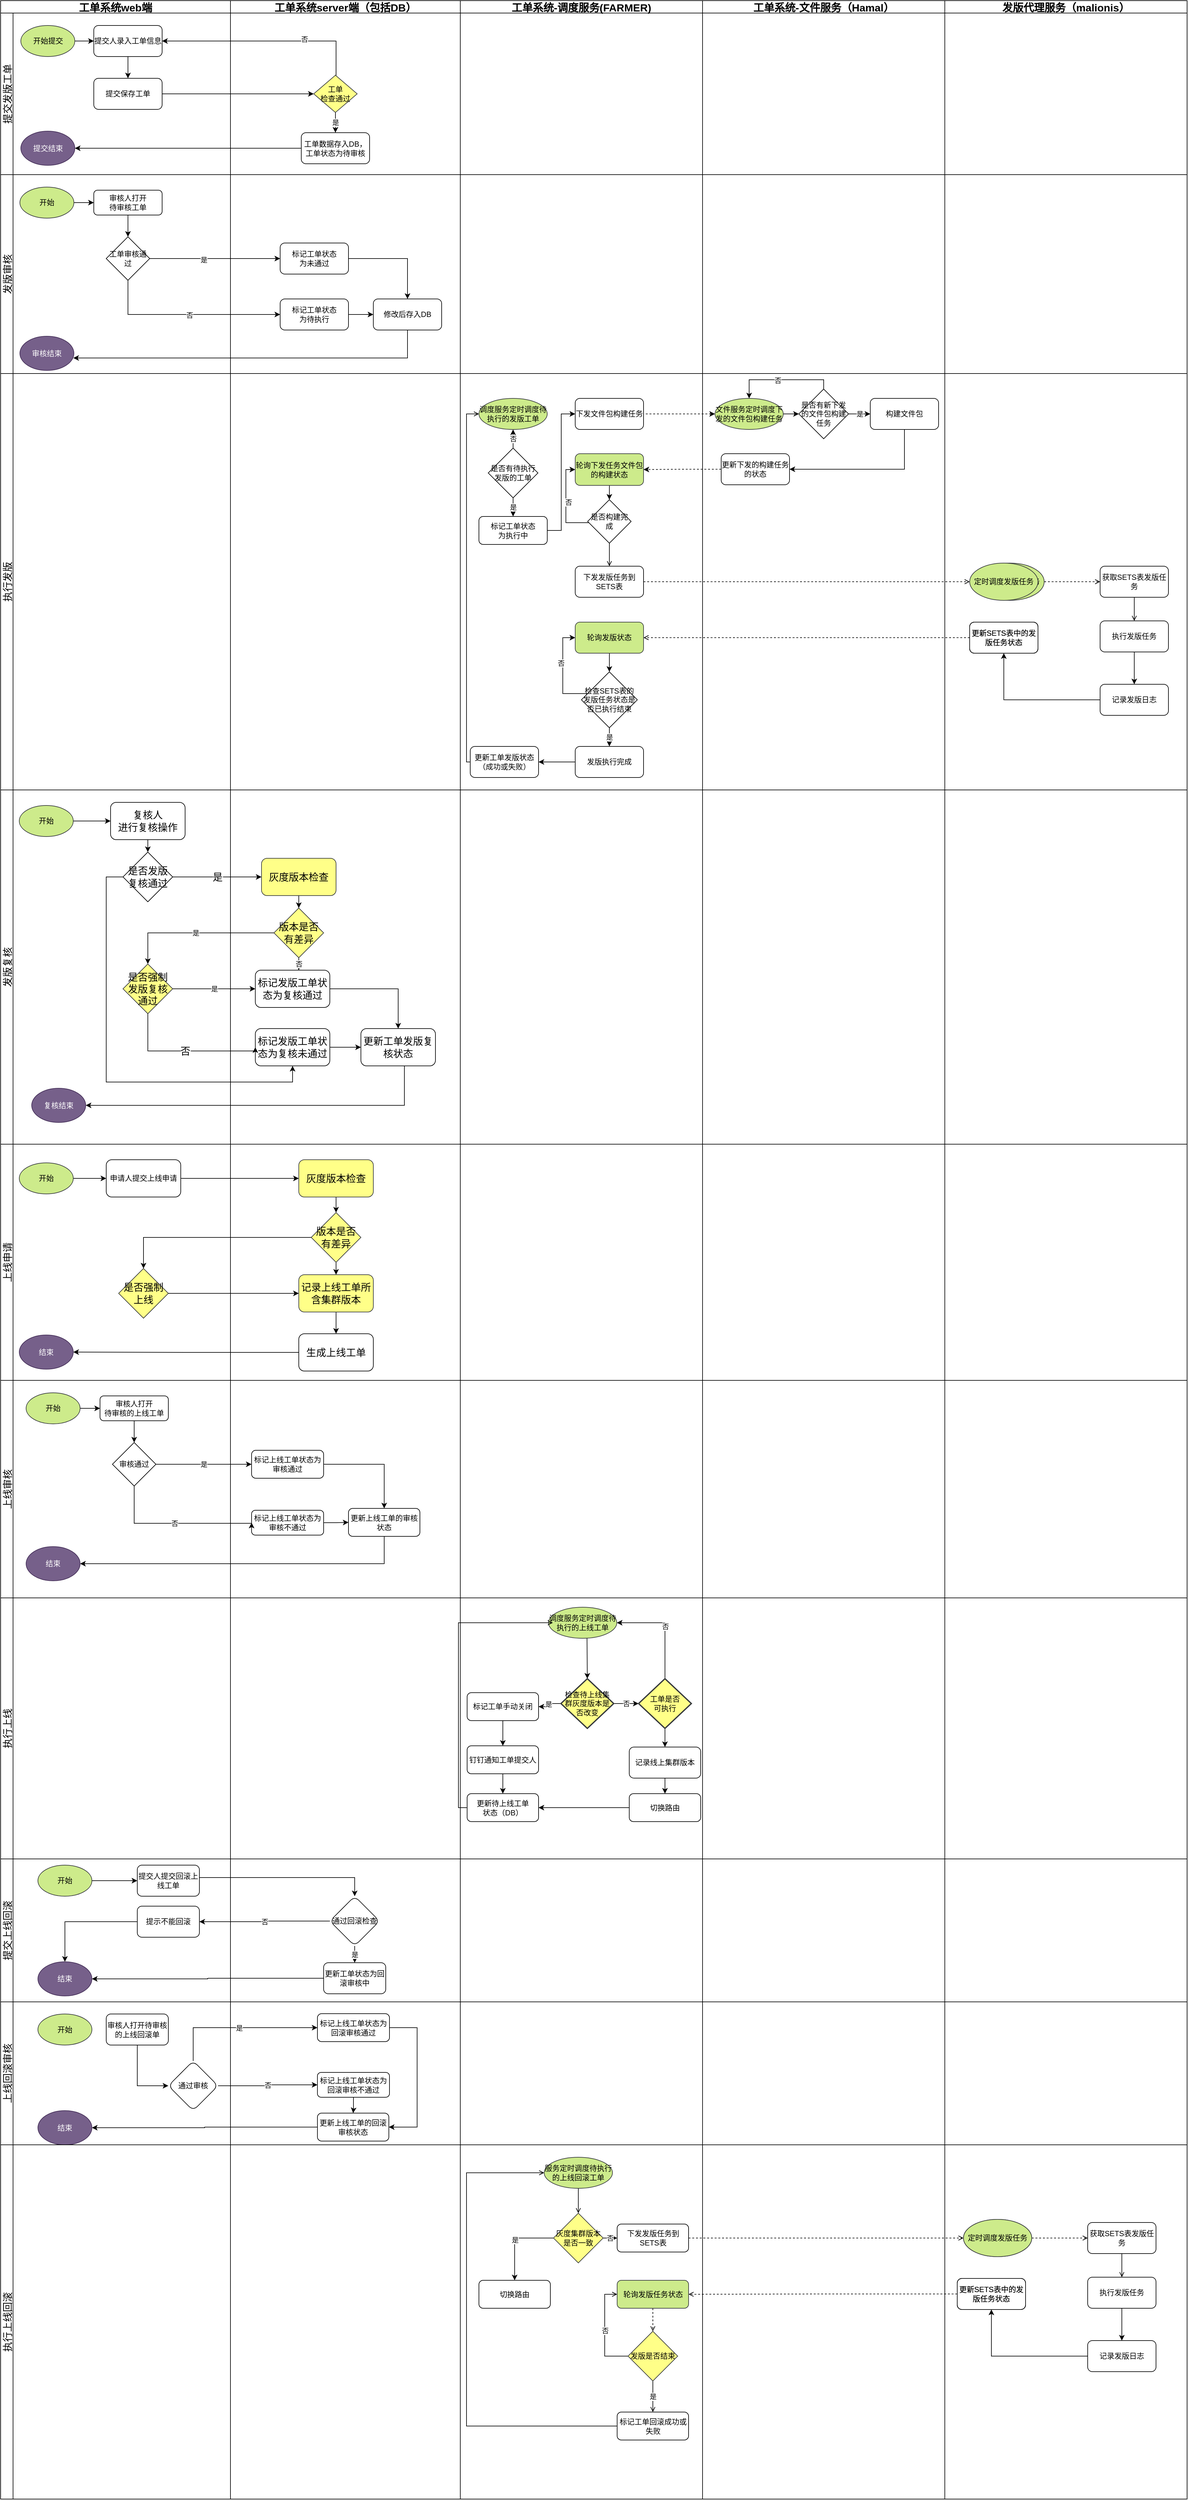 <mxfile version="20.3.3" type="github">
  <diagram id="n53V0-UhPjgtem-jmb5G" name="第 1 页">
    <mxGraphModel dx="1431" dy="789" grid="1" gridSize="10" guides="1" tooltips="1" connect="1" arrows="1" fold="1" page="1" pageScale="1" pageWidth="827" pageHeight="1169" math="0" shadow="0">
      <root>
        <mxCell id="0" />
        <mxCell id="1" parent="0" />
        <mxCell id="-kGAtnwoqszsTnGILX-w-26" value="工单系统web端" style="swimlane;childLayout=stackLayout;resizeParent=1;resizeParentMax=0;horizontal=1;startSize=20;horizontalStack=0;fillColor=none;gradientColor=none;fontStyle=1;fontSize=17;" parent="1" vertex="1">
          <mxGeometry x="10" y="70" width="370" height="4020" as="geometry">
            <mxRectangle x="10" y="70" width="160" height="30" as="alternateBounds" />
          </mxGeometry>
        </mxCell>
        <mxCell id="-kGAtnwoqszsTnGILX-w-27" value="提交发版工单" style="swimlane;startSize=20;horizontal=0;fillColor=none;gradientColor=none;fontSize=16;fontStyle=0" parent="-kGAtnwoqszsTnGILX-w-26" vertex="1">
          <mxGeometry y="20" width="370" height="260" as="geometry" />
        </mxCell>
        <mxCell id="-kGAtnwoqszsTnGILX-w-62" value="提交保存工单" style="rounded=1;whiteSpace=wrap;html=1;fillColor=none;gradientColor=none;" parent="-kGAtnwoqszsTnGILX-w-27" vertex="1">
          <mxGeometry x="150" y="105" width="110" height="50" as="geometry" />
        </mxCell>
        <mxCell id="-kGAtnwoqszsTnGILX-w-72" style="edgeStyle=orthogonalEdgeStyle;rounded=0;orthogonalLoop=1;jettySize=auto;html=1;entryX=0.5;entryY=0;entryDx=0;entryDy=0;" parent="-kGAtnwoqszsTnGILX-w-27" source="-kGAtnwoqszsTnGILX-w-70" target="-kGAtnwoqszsTnGILX-w-62" edge="1">
          <mxGeometry relative="1" as="geometry" />
        </mxCell>
        <mxCell id="-kGAtnwoqszsTnGILX-w-70" value="提交人录入工单信息" style="rounded=1;whiteSpace=wrap;html=1;fillColor=none;gradientColor=none;" parent="-kGAtnwoqszsTnGILX-w-27" vertex="1">
          <mxGeometry x="150" y="20" width="110" height="50" as="geometry" />
        </mxCell>
        <mxCell id="-kGAtnwoqszsTnGILX-w-104" value="提交结束" style="strokeWidth=1;html=1;shape=mxgraph.flowchart.start_1;whiteSpace=wrap;strokeColor=#432D57;fillColor=#76608a;fontColor=#ffffff;" parent="-kGAtnwoqszsTnGILX-w-27" vertex="1">
          <mxGeometry x="32.5" y="190" width="87" height="55" as="geometry" />
        </mxCell>
        <mxCell id="gG1rawxMJscciwoJlw1L-44" style="edgeStyle=orthogonalEdgeStyle;rounded=0;orthogonalLoop=1;jettySize=auto;html=1;entryX=0;entryY=0.5;entryDx=0;entryDy=0;" edge="1" parent="-kGAtnwoqszsTnGILX-w-27" source="-kGAtnwoqszsTnGILX-w-105" target="-kGAtnwoqszsTnGILX-w-70">
          <mxGeometry relative="1" as="geometry" />
        </mxCell>
        <mxCell id="-kGAtnwoqszsTnGILX-w-105" value="开始提交" style="ellipse;whiteSpace=wrap;html=1;strokeColor=#36393d;strokeWidth=1;fillColor=#cdeb8b;" parent="-kGAtnwoqszsTnGILX-w-27" vertex="1">
          <mxGeometry x="32.5" y="20" width="87" height="50" as="geometry" />
        </mxCell>
        <mxCell id="-kGAtnwoqszsTnGILX-w-28" value="发版审核" style="swimlane;startSize=20;horizontal=0;fillColor=none;gradientColor=none;fontSize=16;fontStyle=0" parent="-kGAtnwoqszsTnGILX-w-26" vertex="1">
          <mxGeometry y="280" width="370" height="320" as="geometry" />
        </mxCell>
        <mxCell id="-kGAtnwoqszsTnGILX-w-99" style="edgeStyle=orthogonalEdgeStyle;rounded=0;orthogonalLoop=1;jettySize=auto;html=1;" parent="-kGAtnwoqszsTnGILX-w-28" source="-kGAtnwoqszsTnGILX-w-97" target="-kGAtnwoqszsTnGILX-w-98" edge="1">
          <mxGeometry relative="1" as="geometry" />
        </mxCell>
        <mxCell id="-kGAtnwoqszsTnGILX-w-97" value="审核人打开&lt;br&gt;待审核工单" style="rounded=1;whiteSpace=wrap;html=1;fillColor=none;gradientColor=none;" parent="-kGAtnwoqszsTnGILX-w-28" vertex="1">
          <mxGeometry x="150" y="25" width="110" height="40" as="geometry" />
        </mxCell>
        <mxCell id="-kGAtnwoqszsTnGILX-w-98" value="工单审核通过" style="strokeWidth=1;html=1;shape=mxgraph.flowchart.decision;whiteSpace=wrap;fillColor=none;gradientColor=none;strokeColor=default;" parent="-kGAtnwoqszsTnGILX-w-28" vertex="1">
          <mxGeometry x="170" y="100" width="70" height="70" as="geometry" />
        </mxCell>
        <mxCell id="gG1rawxMJscciwoJlw1L-43" style="edgeStyle=orthogonalEdgeStyle;rounded=0;orthogonalLoop=1;jettySize=auto;html=1;entryX=0;entryY=0.5;entryDx=0;entryDy=0;" edge="1" parent="-kGAtnwoqszsTnGILX-w-28" source="-kGAtnwoqszsTnGILX-w-109" target="-kGAtnwoqszsTnGILX-w-97">
          <mxGeometry relative="1" as="geometry" />
        </mxCell>
        <mxCell id="-kGAtnwoqszsTnGILX-w-109" value="开始" style="ellipse;whiteSpace=wrap;html=1;strokeColor=#36393d;strokeWidth=1;fillColor=#cdeb8b;" parent="-kGAtnwoqszsTnGILX-w-28" vertex="1">
          <mxGeometry x="31" y="20" width="87" height="50" as="geometry" />
        </mxCell>
        <mxCell id="-kGAtnwoqszsTnGILX-w-111" value="审核结束" style="strokeWidth=1;html=1;shape=mxgraph.flowchart.start_1;whiteSpace=wrap;strokeColor=#432D57;fillColor=#76608a;fontColor=#ffffff;" parent="-kGAtnwoqszsTnGILX-w-28" vertex="1">
          <mxGeometry x="31" y="260" width="87" height="55" as="geometry" />
        </mxCell>
        <mxCell id="-kGAtnwoqszsTnGILX-w-29" value="执行发版" style="swimlane;startSize=20;horizontal=0;fillColor=none;gradientColor=none;fontSize=16;fontStyle=0" parent="-kGAtnwoqszsTnGILX-w-26" vertex="1">
          <mxGeometry y="600" width="370" height="670" as="geometry" />
        </mxCell>
        <mxCell id="-kGAtnwoqszsTnGILX-w-30" value="发版复核" style="swimlane;startSize=20;horizontal=0;fillColor=none;gradientColor=none;fontStyle=0;fontSize=16;" parent="-kGAtnwoqszsTnGILX-w-26" vertex="1">
          <mxGeometry y="1270" width="370" height="570" as="geometry">
            <mxRectangle y="1380" width="370" height="30" as="alternateBounds" />
          </mxGeometry>
        </mxCell>
        <mxCell id="gG1rawxMJscciwoJlw1L-47" style="edgeStyle=orthogonalEdgeStyle;rounded=0;orthogonalLoop=1;jettySize=auto;html=1;entryX=0;entryY=0.5;entryDx=0;entryDy=0;" edge="1" parent="-kGAtnwoqszsTnGILX-w-30" source="-kGAtnwoqszsTnGILX-w-246" target="-kGAtnwoqszsTnGILX-w-247">
          <mxGeometry relative="1" as="geometry" />
        </mxCell>
        <mxCell id="-kGAtnwoqszsTnGILX-w-246" value="开始" style="ellipse;whiteSpace=wrap;html=1;strokeColor=#36393d;strokeWidth=1;fillColor=#cdeb8b;" parent="-kGAtnwoqszsTnGILX-w-30" vertex="1">
          <mxGeometry x="30" y="25" width="87" height="50" as="geometry" />
        </mxCell>
        <mxCell id="gG1rawxMJscciwoJlw1L-48" style="edgeStyle=orthogonalEdgeStyle;rounded=0;orthogonalLoop=1;jettySize=auto;html=1;exitX=0.5;exitY=1;exitDx=0;exitDy=0;entryX=0.5;entryY=0;entryDx=0;entryDy=0;" edge="1" parent="-kGAtnwoqszsTnGILX-w-30" source="-kGAtnwoqszsTnGILX-w-247" target="-kGAtnwoqszsTnGILX-w-249">
          <mxGeometry relative="1" as="geometry" />
        </mxCell>
        <mxCell id="-kGAtnwoqszsTnGILX-w-247" value="复核人&lt;br&gt;进行复核操作" style="rounded=1;whiteSpace=wrap;html=1;strokeColor=default;strokeWidth=1;fontSize=16;fillColor=none;gradientColor=none;" parent="-kGAtnwoqszsTnGILX-w-30" vertex="1">
          <mxGeometry x="177" y="20" width="120" height="60" as="geometry" />
        </mxCell>
        <mxCell id="-kGAtnwoqszsTnGILX-w-249" value="是否发版复核通过" style="rhombus;whiteSpace=wrap;html=1;strokeColor=default;strokeWidth=1;fontSize=16;fillColor=none;gradientColor=none;" parent="-kGAtnwoqszsTnGILX-w-30" vertex="1">
          <mxGeometry x="197" y="100" width="80" height="80" as="geometry" />
        </mxCell>
        <mxCell id="-kGAtnwoqszsTnGILX-w-257" value="复核结束" style="strokeWidth=1;html=1;shape=mxgraph.flowchart.start_1;whiteSpace=wrap;strokeColor=#432D57;fillColor=#76608a;fontColor=#ffffff;" parent="-kGAtnwoqszsTnGILX-w-30" vertex="1">
          <mxGeometry x="50" y="480" width="87" height="55" as="geometry" />
        </mxCell>
        <mxCell id="-kGAtnwoqszsTnGILX-w-267" value="是否强制发版复核通过" style="rhombus;whiteSpace=wrap;html=1;strokeColor=#36393d;strokeWidth=1;fontSize=16;fillColor=#ffff88;" parent="-kGAtnwoqszsTnGILX-w-30" vertex="1">
          <mxGeometry x="197" y="280" width="80" height="80" as="geometry" />
        </mxCell>
        <mxCell id="-kGAtnwoqszsTnGILX-w-281" value="上线申请" style="swimlane;startSize=20;horizontal=0;fillColor=none;gradientColor=none;fontStyle=0;fontSize=16;" parent="-kGAtnwoqszsTnGILX-w-26" vertex="1">
          <mxGeometry y="1840" width="370" height="380" as="geometry" />
        </mxCell>
        <mxCell id="gG1rawxMJscciwoJlw1L-30" value="" style="edgeStyle=orthogonalEdgeStyle;rounded=0;orthogonalLoop=1;jettySize=auto;html=1;" edge="1" parent="-kGAtnwoqszsTnGILX-w-281" source="gG1rawxMJscciwoJlw1L-27" target="gG1rawxMJscciwoJlw1L-29">
          <mxGeometry relative="1" as="geometry" />
        </mxCell>
        <mxCell id="gG1rawxMJscciwoJlw1L-27" value="开始" style="ellipse;whiteSpace=wrap;html=1;strokeColor=#36393d;strokeWidth=1;fillColor=#cdeb8b;" vertex="1" parent="-kGAtnwoqszsTnGILX-w-281">
          <mxGeometry x="30" y="30" width="87" height="50" as="geometry" />
        </mxCell>
        <mxCell id="gG1rawxMJscciwoJlw1L-29" value="申请人提交上线申请" style="rounded=1;whiteSpace=wrap;html=1;strokeWidth=1;" vertex="1" parent="-kGAtnwoqszsTnGILX-w-281">
          <mxGeometry x="170" y="25" width="120" height="60" as="geometry" />
        </mxCell>
        <mxCell id="gG1rawxMJscciwoJlw1L-39" value="是否强制上线" style="rhombus;whiteSpace=wrap;html=1;strokeColor=#36393d;strokeWidth=1;fontSize=16;fillColor=#ffff88;" vertex="1" parent="-kGAtnwoqszsTnGILX-w-281">
          <mxGeometry x="190" y="200" width="80" height="80" as="geometry" />
        </mxCell>
        <mxCell id="gG1rawxMJscciwoJlw1L-42" value="结束" style="strokeWidth=1;html=1;shape=mxgraph.flowchart.start_1;whiteSpace=wrap;strokeColor=#432D57;fillColor=#76608a;fontColor=#ffffff;" vertex="1" parent="-kGAtnwoqszsTnGILX-w-281">
          <mxGeometry x="30" y="307" width="87" height="55" as="geometry" />
        </mxCell>
        <mxCell id="-kGAtnwoqszsTnGILX-w-282" value="上线审核" style="swimlane;startSize=20;horizontal=0;fillColor=none;gradientColor=none;fontStyle=0;fontSize=16;" parent="-kGAtnwoqszsTnGILX-w-26" vertex="1">
          <mxGeometry y="2220" width="370" height="350" as="geometry" />
        </mxCell>
        <mxCell id="gG1rawxMJscciwoJlw1L-57" style="edgeStyle=orthogonalEdgeStyle;rounded=0;orthogonalLoop=1;jettySize=auto;html=1;entryX=0.5;entryY=0;entryDx=0;entryDy=0;entryPerimeter=0;" edge="1" parent="-kGAtnwoqszsTnGILX-w-282" source="gG1rawxMJscciwoJlw1L-53" target="gG1rawxMJscciwoJlw1L-54">
          <mxGeometry relative="1" as="geometry" />
        </mxCell>
        <mxCell id="gG1rawxMJscciwoJlw1L-53" value="审核人打开&lt;br&gt;待审核的上线工单" style="rounded=1;whiteSpace=wrap;html=1;fillColor=none;gradientColor=none;" vertex="1" parent="-kGAtnwoqszsTnGILX-w-282">
          <mxGeometry x="160" y="25" width="110" height="40" as="geometry" />
        </mxCell>
        <mxCell id="gG1rawxMJscciwoJlw1L-54" value="审核通过" style="strokeWidth=1;html=1;shape=mxgraph.flowchart.decision;whiteSpace=wrap;fillColor=none;gradientColor=none;strokeColor=default;" vertex="1" parent="-kGAtnwoqszsTnGILX-w-282">
          <mxGeometry x="180" y="100" width="70" height="70" as="geometry" />
        </mxCell>
        <mxCell id="gG1rawxMJscciwoJlw1L-56" style="edgeStyle=orthogonalEdgeStyle;rounded=0;orthogonalLoop=1;jettySize=auto;html=1;entryX=0;entryY=0.5;entryDx=0;entryDy=0;" edge="1" parent="-kGAtnwoqszsTnGILX-w-282" source="gG1rawxMJscciwoJlw1L-55" target="gG1rawxMJscciwoJlw1L-53">
          <mxGeometry relative="1" as="geometry" />
        </mxCell>
        <mxCell id="gG1rawxMJscciwoJlw1L-55" value="开始" style="ellipse;whiteSpace=wrap;html=1;strokeColor=#36393d;strokeWidth=1;fillColor=#cdeb8b;" vertex="1" parent="-kGAtnwoqszsTnGILX-w-282">
          <mxGeometry x="41" y="20" width="87" height="50" as="geometry" />
        </mxCell>
        <mxCell id="gG1rawxMJscciwoJlw1L-64" value="结束" style="strokeWidth=1;html=1;shape=mxgraph.flowchart.start_1;whiteSpace=wrap;strokeColor=#432D57;fillColor=#76608a;fontColor=#ffffff;" vertex="1" parent="-kGAtnwoqszsTnGILX-w-282">
          <mxGeometry x="41" y="267.5" width="87" height="55" as="geometry" />
        </mxCell>
        <mxCell id="gG1rawxMJscciwoJlw1L-75" value="执行上线" style="swimlane;startSize=20;horizontal=0;fillColor=none;gradientColor=none;fontStyle=0;fontSize=16;" vertex="1" parent="-kGAtnwoqszsTnGILX-w-26">
          <mxGeometry y="2570" width="370" height="420" as="geometry" />
        </mxCell>
        <mxCell id="gG1rawxMJscciwoJlw1L-100" value="提交上线回滚" style="swimlane;startSize=20;horizontal=0;fillColor=none;gradientColor=none;fontStyle=0;fontSize=16;" vertex="1" parent="-kGAtnwoqszsTnGILX-w-26">
          <mxGeometry y="2990" width="370" height="230" as="geometry" />
        </mxCell>
        <mxCell id="gG1rawxMJscciwoJlw1L-109" style="edgeStyle=orthogonalEdgeStyle;rounded=0;orthogonalLoop=1;jettySize=auto;html=1;entryX=0;entryY=0.5;entryDx=0;entryDy=0;" edge="1" parent="gG1rawxMJscciwoJlw1L-100" source="gG1rawxMJscciwoJlw1L-106" target="gG1rawxMJscciwoJlw1L-107">
          <mxGeometry relative="1" as="geometry" />
        </mxCell>
        <mxCell id="gG1rawxMJscciwoJlw1L-106" value="开始" style="ellipse;whiteSpace=wrap;html=1;strokeColor=#36393d;strokeWidth=1;fillColor=#cdeb8b;" vertex="1" parent="gG1rawxMJscciwoJlw1L-100">
          <mxGeometry x="60" y="10" width="87" height="50" as="geometry" />
        </mxCell>
        <mxCell id="gG1rawxMJscciwoJlw1L-107" value="提交人提交回滚上线工单" style="rounded=1;whiteSpace=wrap;html=1;strokeWidth=1;" vertex="1" parent="gG1rawxMJscciwoJlw1L-100">
          <mxGeometry x="220" y="10" width="100" height="50" as="geometry" />
        </mxCell>
        <mxCell id="gG1rawxMJscciwoJlw1L-117" value="结束" style="strokeWidth=1;html=1;shape=mxgraph.flowchart.start_1;whiteSpace=wrap;strokeColor=#432D57;fillColor=#76608a;fontColor=#ffffff;" vertex="1" parent="gG1rawxMJscciwoJlw1L-100">
          <mxGeometry x="60" y="165.5" width="87" height="55" as="geometry" />
        </mxCell>
        <mxCell id="gG1rawxMJscciwoJlw1L-123" style="edgeStyle=orthogonalEdgeStyle;rounded=0;orthogonalLoop=1;jettySize=auto;html=1;entryX=0.5;entryY=0;entryDx=0;entryDy=0;entryPerimeter=0;" edge="1" parent="gG1rawxMJscciwoJlw1L-100" source="gG1rawxMJscciwoJlw1L-119" target="gG1rawxMJscciwoJlw1L-117">
          <mxGeometry relative="1" as="geometry" />
        </mxCell>
        <mxCell id="gG1rawxMJscciwoJlw1L-119" value="提示不能回滚" style="rounded=1;whiteSpace=wrap;html=1;strokeWidth=1;" vertex="1" parent="gG1rawxMJscciwoJlw1L-100">
          <mxGeometry x="220" y="76" width="100" height="50" as="geometry" />
        </mxCell>
        <mxCell id="gG1rawxMJscciwoJlw1L-124" value="上线回滚审核" style="swimlane;startSize=20;horizontal=0;fillColor=none;gradientColor=none;fontStyle=0;fontSize=16;" vertex="1" parent="-kGAtnwoqszsTnGILX-w-26">
          <mxGeometry y="3220" width="370" height="230" as="geometry" />
        </mxCell>
        <mxCell id="gG1rawxMJscciwoJlw1L-129" value="开始" style="ellipse;whiteSpace=wrap;html=1;strokeColor=#36393d;strokeWidth=1;fillColor=#cdeb8b;" vertex="1" parent="gG1rawxMJscciwoJlw1L-124">
          <mxGeometry x="60" y="19.5" width="87" height="50" as="geometry" />
        </mxCell>
        <mxCell id="gG1rawxMJscciwoJlw1L-130" value="结束" style="strokeWidth=1;html=1;shape=mxgraph.flowchart.start_1;whiteSpace=wrap;strokeColor=#432D57;fillColor=#76608a;fontColor=#ffffff;" vertex="1" parent="gG1rawxMJscciwoJlw1L-124">
          <mxGeometry x="60" y="175" width="87" height="55" as="geometry" />
        </mxCell>
        <mxCell id="gG1rawxMJscciwoJlw1L-131" value="通过审核" style="rhombus;whiteSpace=wrap;html=1;rounded=1;strokeWidth=1;" vertex="1" parent="gG1rawxMJscciwoJlw1L-124">
          <mxGeometry x="270" y="95" width="80" height="80" as="geometry" />
        </mxCell>
        <mxCell id="gG1rawxMJscciwoJlw1L-136" style="edgeStyle=orthogonalEdgeStyle;rounded=0;orthogonalLoop=1;jettySize=auto;html=1;entryX=0;entryY=0.5;entryDx=0;entryDy=0;" edge="1" parent="gG1rawxMJscciwoJlw1L-124" source="gG1rawxMJscciwoJlw1L-132" target="gG1rawxMJscciwoJlw1L-131">
          <mxGeometry relative="1" as="geometry" />
        </mxCell>
        <mxCell id="gG1rawxMJscciwoJlw1L-132" value="审核人打开待审核的上线回滚单" style="rounded=1;whiteSpace=wrap;html=1;strokeWidth=1;" vertex="1" parent="gG1rawxMJscciwoJlw1L-124">
          <mxGeometry x="170" y="19.5" width="100" height="50" as="geometry" />
        </mxCell>
        <mxCell id="gG1rawxMJscciwoJlw1L-142" value="执行上线回滚" style="swimlane;startSize=20;horizontal=0;fillColor=none;gradientColor=none;fontStyle=0;fontSize=16;" vertex="1" parent="-kGAtnwoqszsTnGILX-w-26">
          <mxGeometry y="3450" width="370" height="570" as="geometry" />
        </mxCell>
        <mxCell id="-kGAtnwoqszsTnGILX-w-68" style="edgeStyle=orthogonalEdgeStyle;rounded=0;orthogonalLoop=1;jettySize=auto;html=1;entryX=0;entryY=0.5;entryDx=0;entryDy=0;entryPerimeter=0;" parent="1" source="-kGAtnwoqszsTnGILX-w-62" target="-kGAtnwoqszsTnGILX-w-91" edge="1">
          <mxGeometry relative="1" as="geometry">
            <mxPoint x="510" y="295" as="targetPoint" />
          </mxGeometry>
        </mxCell>
        <mxCell id="-kGAtnwoqszsTnGILX-w-86" style="edgeStyle=orthogonalEdgeStyle;rounded=0;orthogonalLoop=1;jettySize=auto;html=1;entryX=1;entryY=0.5;entryDx=0;entryDy=0;exitX=0.5;exitY=0;exitDx=0;exitDy=0;exitPerimeter=0;" parent="1" source="-kGAtnwoqszsTnGILX-w-91" target="-kGAtnwoqszsTnGILX-w-70" edge="1">
          <mxGeometry relative="1" as="geometry">
            <mxPoint x="550" y="250" as="sourcePoint" />
            <Array as="points">
              <mxPoint x="550" y="205" />
            </Array>
          </mxGeometry>
        </mxCell>
        <mxCell id="-kGAtnwoqszsTnGILX-w-92" value="否" style="edgeLabel;html=1;align=center;verticalAlign=middle;resizable=0;points=[];" parent="-kGAtnwoqszsTnGILX-w-86" vertex="1" connectable="0">
          <mxGeometry x="-0.252" y="-3" relative="1" as="geometry">
            <mxPoint as="offset" />
          </mxGeometry>
        </mxCell>
        <mxCell id="-kGAtnwoqszsTnGILX-w-95" style="edgeStyle=orthogonalEdgeStyle;rounded=0;orthogonalLoop=1;jettySize=auto;html=1;entryX=1;entryY=0.5;entryDx=0;entryDy=0;entryPerimeter=0;" parent="1" source="-kGAtnwoqszsTnGILX-w-85" target="-kGAtnwoqszsTnGILX-w-104" edge="1">
          <mxGeometry relative="1" as="geometry">
            <mxPoint x="230" y="405" as="targetPoint" />
          </mxGeometry>
        </mxCell>
        <mxCell id="-kGAtnwoqszsTnGILX-w-101" style="edgeStyle=orthogonalEdgeStyle;rounded=0;orthogonalLoop=1;jettySize=auto;html=1;entryX=0;entryY=0.5;entryDx=0;entryDy=0;" parent="1" source="-kGAtnwoqszsTnGILX-w-98" target="-kGAtnwoqszsTnGILX-w-100" edge="1">
          <mxGeometry relative="1" as="geometry" />
        </mxCell>
        <mxCell id="-kGAtnwoqszsTnGILX-w-106" value="是" style="edgeLabel;html=1;align=center;verticalAlign=middle;resizable=0;points=[];" parent="-kGAtnwoqszsTnGILX-w-101" vertex="1" connectable="0">
          <mxGeometry x="-0.175" y="-2" relative="1" as="geometry">
            <mxPoint as="offset" />
          </mxGeometry>
        </mxCell>
        <mxCell id="-kGAtnwoqszsTnGILX-w-40" value="工单系统server端（包括DB）" style="swimlane;childLayout=stackLayout;resizeParent=1;resizeParentMax=0;horizontal=1;startSize=20;horizontalStack=0;fillColor=none;gradientColor=none;fontSize=17;" parent="1" vertex="1">
          <mxGeometry x="380" y="70" width="370" height="4020" as="geometry">
            <mxRectangle x="380" y="70" width="180" height="30" as="alternateBounds" />
          </mxGeometry>
        </mxCell>
        <mxCell id="-kGAtnwoqszsTnGILX-w-41" value="" style="swimlane;startSize=20;horizontal=0;fillColor=none;gradientColor=none;flipH=0;direction=east;swimlaneLine=0;" parent="-kGAtnwoqszsTnGILX-w-40" vertex="1">
          <mxGeometry y="20" width="370" height="260" as="geometry">
            <mxRectangle y="20" width="370" height="40" as="alternateBounds" />
          </mxGeometry>
        </mxCell>
        <mxCell id="-kGAtnwoqszsTnGILX-w-85" value="工单数据存入DB，工单状态为待审核" style="rounded=1;whiteSpace=wrap;html=1;fillColor=none;gradientColor=none;" parent="-kGAtnwoqszsTnGILX-w-41" vertex="1">
          <mxGeometry x="114" y="192.5" width="110" height="50" as="geometry" />
        </mxCell>
        <mxCell id="gG1rawxMJscciwoJlw1L-46" value="是" style="edgeStyle=orthogonalEdgeStyle;rounded=0;orthogonalLoop=1;jettySize=auto;html=1;entryX=0.5;entryY=0;entryDx=0;entryDy=0;" edge="1" parent="-kGAtnwoqszsTnGILX-w-41" source="-kGAtnwoqszsTnGILX-w-91" target="-kGAtnwoqszsTnGILX-w-85">
          <mxGeometry relative="1" as="geometry" />
        </mxCell>
        <mxCell id="-kGAtnwoqszsTnGILX-w-91" value="工单&lt;br&gt;检查通过" style="strokeWidth=1;html=1;shape=mxgraph.flowchart.decision;whiteSpace=wrap;fillColor=#ffff88;strokeColor=#36393d;" parent="-kGAtnwoqszsTnGILX-w-41" vertex="1">
          <mxGeometry x="134" y="100" width="70" height="60" as="geometry" />
        </mxCell>
        <mxCell id="-kGAtnwoqszsTnGILX-w-42" value="" style="swimlane;startSize=20;horizontal=0;fillColor=none;gradientColor=none;swimlaneLine=0;" parent="-kGAtnwoqszsTnGILX-w-40" vertex="1">
          <mxGeometry y="280" width="370" height="320" as="geometry" />
        </mxCell>
        <mxCell id="-kGAtnwoqszsTnGILX-w-114" style="edgeStyle=orthogonalEdgeStyle;rounded=0;orthogonalLoop=1;jettySize=auto;html=1;entryX=0.5;entryY=0;entryDx=0;entryDy=0;" parent="-kGAtnwoqszsTnGILX-w-42" source="-kGAtnwoqszsTnGILX-w-100" target="-kGAtnwoqszsTnGILX-w-113" edge="1">
          <mxGeometry relative="1" as="geometry" />
        </mxCell>
        <mxCell id="-kGAtnwoqszsTnGILX-w-100" value="标记工单状态&lt;br&gt;为未通过" style="rounded=1;whiteSpace=wrap;html=1;fillColor=none;gradientColor=none;" parent="-kGAtnwoqszsTnGILX-w-42" vertex="1">
          <mxGeometry x="80" y="110" width="110" height="50" as="geometry" />
        </mxCell>
        <mxCell id="-kGAtnwoqszsTnGILX-w-115" style="edgeStyle=orthogonalEdgeStyle;rounded=0;orthogonalLoop=1;jettySize=auto;html=1;entryX=0;entryY=0.5;entryDx=0;entryDy=0;" parent="-kGAtnwoqszsTnGILX-w-42" source="-kGAtnwoqszsTnGILX-w-102" target="-kGAtnwoqszsTnGILX-w-113" edge="1">
          <mxGeometry relative="1" as="geometry" />
        </mxCell>
        <mxCell id="-kGAtnwoqszsTnGILX-w-102" value="标记工单状态&lt;br&gt;为待执行" style="rounded=1;whiteSpace=wrap;html=1;fillColor=none;gradientColor=none;" parent="-kGAtnwoqszsTnGILX-w-42" vertex="1">
          <mxGeometry x="80" y="200" width="110" height="50" as="geometry" />
        </mxCell>
        <mxCell id="-kGAtnwoqszsTnGILX-w-113" value="修改后存入DB" style="rounded=1;whiteSpace=wrap;html=1;fillColor=none;gradientColor=none;" parent="-kGAtnwoqszsTnGILX-w-42" vertex="1">
          <mxGeometry x="230" y="200" width="110" height="50" as="geometry" />
        </mxCell>
        <mxCell id="-kGAtnwoqszsTnGILX-w-43" value="" style="swimlane;startSize=20;horizontal=0;fillColor=none;gradientColor=none;swimlaneLine=0;" parent="-kGAtnwoqszsTnGILX-w-40" vertex="1">
          <mxGeometry y="600" width="370" height="670" as="geometry" />
        </mxCell>
        <mxCell id="-kGAtnwoqszsTnGILX-w-44" style="swimlane;startSize=20;horizontal=0;fillColor=none;gradientColor=none;swimlaneLine=0;" parent="-kGAtnwoqszsTnGILX-w-40" vertex="1">
          <mxGeometry y="1270" width="370" height="570" as="geometry">
            <mxRectangle y="1380" width="370" height="40" as="alternateBounds" />
          </mxGeometry>
        </mxCell>
        <mxCell id="gG1rawxMJscciwoJlw1L-21" value="否" style="edgeStyle=orthogonalEdgeStyle;rounded=0;orthogonalLoop=1;jettySize=auto;html=1;entryX=0.583;entryY=0;entryDx=0;entryDy=0;entryPerimeter=0;" edge="1" parent="-kGAtnwoqszsTnGILX-w-44" source="-kGAtnwoqszsTnGILX-w-262" target="gG1rawxMJscciwoJlw1L-12">
          <mxGeometry relative="1" as="geometry" />
        </mxCell>
        <mxCell id="-kGAtnwoqszsTnGILX-w-262" value="版本是否&lt;br&gt;有差异" style="rhombus;whiteSpace=wrap;html=1;strokeColor=#36393d;strokeWidth=1;fontSize=16;fillColor=#ffff88;" parent="-kGAtnwoqszsTnGILX-w-44" vertex="1">
          <mxGeometry x="70" y="190" width="80" height="80" as="geometry" />
        </mxCell>
        <mxCell id="gG1rawxMJscciwoJlw1L-19" style="edgeStyle=orthogonalEdgeStyle;rounded=0;orthogonalLoop=1;jettySize=auto;html=1;entryX=0.5;entryY=0;entryDx=0;entryDy=0;" edge="1" parent="-kGAtnwoqszsTnGILX-w-44" source="-kGAtnwoqszsTnGILX-w-264" target="-kGAtnwoqszsTnGILX-w-262">
          <mxGeometry relative="1" as="geometry" />
        </mxCell>
        <mxCell id="-kGAtnwoqszsTnGILX-w-264" value="灰度版本检查" style="rounded=1;whiteSpace=wrap;html=1;strokeColor=#36393d;strokeWidth=1;fontSize=16;fillColor=#ffff88;" parent="-kGAtnwoqszsTnGILX-w-44" vertex="1">
          <mxGeometry x="50" y="110" width="120" height="60" as="geometry" />
        </mxCell>
        <mxCell id="gG1rawxMJscciwoJlw1L-24" style="edgeStyle=orthogonalEdgeStyle;rounded=0;orthogonalLoop=1;jettySize=auto;html=1;entryX=0;entryY=0.5;entryDx=0;entryDy=0;" edge="1" parent="-kGAtnwoqszsTnGILX-w-44" source="-kGAtnwoqszsTnGILX-w-279" target="gG1rawxMJscciwoJlw1L-22">
          <mxGeometry relative="1" as="geometry" />
        </mxCell>
        <mxCell id="-kGAtnwoqszsTnGILX-w-279" value="标记发版工单状态为复核未通过" style="rounded=1;whiteSpace=wrap;html=1;strokeColor=default;strokeWidth=1;fontSize=16;fillColor=none;gradientColor=none;" parent="-kGAtnwoqszsTnGILX-w-44" vertex="1">
          <mxGeometry x="40" y="384" width="120" height="60" as="geometry" />
        </mxCell>
        <mxCell id="gG1rawxMJscciwoJlw1L-25" style="edgeStyle=orthogonalEdgeStyle;rounded=0;orthogonalLoop=1;jettySize=auto;html=1;entryX=0.5;entryY=0;entryDx=0;entryDy=0;" edge="1" parent="-kGAtnwoqszsTnGILX-w-44" source="gG1rawxMJscciwoJlw1L-12" target="gG1rawxMJscciwoJlw1L-22">
          <mxGeometry relative="1" as="geometry" />
        </mxCell>
        <mxCell id="gG1rawxMJscciwoJlw1L-12" value="标记发版工单状态为复核通过" style="rounded=1;whiteSpace=wrap;html=1;strokeColor=default;strokeWidth=1;fontSize=16;fillColor=none;gradientColor=none;" vertex="1" parent="-kGAtnwoqszsTnGILX-w-44">
          <mxGeometry x="40" y="290" width="120" height="60" as="geometry" />
        </mxCell>
        <mxCell id="gG1rawxMJscciwoJlw1L-22" value="更新工单发版复核状态" style="rounded=1;whiteSpace=wrap;html=1;strokeColor=default;strokeWidth=1;fontSize=16;fillColor=none;gradientColor=none;" vertex="1" parent="-kGAtnwoqszsTnGILX-w-44">
          <mxGeometry x="210" y="384" width="120" height="60" as="geometry" />
        </mxCell>
        <mxCell id="gG1rawxMJscciwoJlw1L-4" style="swimlane;startSize=20;horizontal=0;fillColor=none;gradientColor=none;swimlaneLine=0;" vertex="1" parent="-kGAtnwoqszsTnGILX-w-40">
          <mxGeometry y="1840" width="370" height="380" as="geometry">
            <mxRectangle y="1380" width="370" height="40" as="alternateBounds" />
          </mxGeometry>
        </mxCell>
        <mxCell id="gG1rawxMJscciwoJlw1L-36" style="edgeStyle=orthogonalEdgeStyle;rounded=0;orthogonalLoop=1;jettySize=auto;html=1;entryX=0.5;entryY=0;entryDx=0;entryDy=0;" edge="1" parent="gG1rawxMJscciwoJlw1L-4" source="gG1rawxMJscciwoJlw1L-31" target="gG1rawxMJscciwoJlw1L-33">
          <mxGeometry relative="1" as="geometry" />
        </mxCell>
        <mxCell id="gG1rawxMJscciwoJlw1L-31" value="灰度版本检查" style="rounded=1;whiteSpace=wrap;html=1;strokeColor=#36393d;strokeWidth=1;fontSize=16;fillColor=#ffff88;" vertex="1" parent="gG1rawxMJscciwoJlw1L-4">
          <mxGeometry x="110" y="25" width="120" height="60" as="geometry" />
        </mxCell>
        <mxCell id="gG1rawxMJscciwoJlw1L-37" style="edgeStyle=orthogonalEdgeStyle;rounded=0;orthogonalLoop=1;jettySize=auto;html=1;entryX=0.5;entryY=0;entryDx=0;entryDy=0;" edge="1" parent="gG1rawxMJscciwoJlw1L-4" source="gG1rawxMJscciwoJlw1L-33" target="gG1rawxMJscciwoJlw1L-34">
          <mxGeometry relative="1" as="geometry" />
        </mxCell>
        <mxCell id="gG1rawxMJscciwoJlw1L-33" value="版本是否&lt;br&gt;有差异" style="rhombus;whiteSpace=wrap;html=1;strokeColor=#36393d;strokeWidth=1;fontSize=16;fillColor=#ffff88;" vertex="1" parent="gG1rawxMJscciwoJlw1L-4">
          <mxGeometry x="130" y="110" width="80" height="80" as="geometry" />
        </mxCell>
        <mxCell id="gG1rawxMJscciwoJlw1L-38" style="edgeStyle=orthogonalEdgeStyle;rounded=0;orthogonalLoop=1;jettySize=auto;html=1;entryX=0.5;entryY=0;entryDx=0;entryDy=0;" edge="1" parent="gG1rawxMJscciwoJlw1L-4" source="gG1rawxMJscciwoJlw1L-34" target="gG1rawxMJscciwoJlw1L-35">
          <mxGeometry relative="1" as="geometry" />
        </mxCell>
        <mxCell id="gG1rawxMJscciwoJlw1L-34" value="记录上线工单所含集群版本" style="rounded=1;whiteSpace=wrap;html=1;strokeWidth=1;fontSize=16;fillColor=#ffff88;strokeColor=#36393d;" vertex="1" parent="gG1rawxMJscciwoJlw1L-4">
          <mxGeometry x="110" y="210" width="120" height="60" as="geometry" />
        </mxCell>
        <mxCell id="gG1rawxMJscciwoJlw1L-35" value="生成上线工单" style="rounded=1;whiteSpace=wrap;html=1;strokeWidth=1;fontSize=16;" vertex="1" parent="gG1rawxMJscciwoJlw1L-4">
          <mxGeometry x="110" y="305" width="120" height="60" as="geometry" />
        </mxCell>
        <mxCell id="gG1rawxMJscciwoJlw1L-5" style="swimlane;startSize=20;horizontal=0;fillColor=none;gradientColor=none;swimlaneLine=0;" vertex="1" parent="-kGAtnwoqszsTnGILX-w-40">
          <mxGeometry y="2220" width="370" height="350" as="geometry">
            <mxRectangle y="1380" width="370" height="40" as="alternateBounds" />
          </mxGeometry>
        </mxCell>
        <mxCell id="gG1rawxMJscciwoJlw1L-67" style="edgeStyle=orthogonalEdgeStyle;rounded=0;orthogonalLoop=1;jettySize=auto;html=1;entryX=0.5;entryY=0;entryDx=0;entryDy=0;" edge="1" parent="gG1rawxMJscciwoJlw1L-5" source="gG1rawxMJscciwoJlw1L-58" target="gG1rawxMJscciwoJlw1L-63">
          <mxGeometry relative="1" as="geometry" />
        </mxCell>
        <mxCell id="gG1rawxMJscciwoJlw1L-58" value="标记上线工单状态为审核通过" style="rounded=1;whiteSpace=wrap;html=1;fillColor=none;gradientColor=none;" vertex="1" parent="gG1rawxMJscciwoJlw1L-5">
          <mxGeometry x="34" y="112.5" width="116" height="45" as="geometry" />
        </mxCell>
        <mxCell id="gG1rawxMJscciwoJlw1L-66" style="edgeStyle=orthogonalEdgeStyle;rounded=0;orthogonalLoop=1;jettySize=auto;html=1;entryX=0;entryY=0.5;entryDx=0;entryDy=0;" edge="1" parent="gG1rawxMJscciwoJlw1L-5" source="gG1rawxMJscciwoJlw1L-60" target="gG1rawxMJscciwoJlw1L-63">
          <mxGeometry relative="1" as="geometry" />
        </mxCell>
        <mxCell id="gG1rawxMJscciwoJlw1L-60" value="标记上线工单状态为审核不通过" style="rounded=1;whiteSpace=wrap;html=1;fillColor=none;gradientColor=none;" vertex="1" parent="gG1rawxMJscciwoJlw1L-5">
          <mxGeometry x="34" y="209" width="116" height="40" as="geometry" />
        </mxCell>
        <mxCell id="gG1rawxMJscciwoJlw1L-63" value="更新上线工单的审核状态" style="rounded=1;whiteSpace=wrap;html=1;fillColor=none;gradientColor=none;" vertex="1" parent="gG1rawxMJscciwoJlw1L-5">
          <mxGeometry x="190" y="206" width="115" height="45" as="geometry" />
        </mxCell>
        <mxCell id="gG1rawxMJscciwoJlw1L-76" style="swimlane;startSize=20;horizontal=0;fillColor=none;gradientColor=none;swimlaneLine=0;" vertex="1" parent="-kGAtnwoqszsTnGILX-w-40">
          <mxGeometry y="2570" width="370" height="420" as="geometry">
            <mxRectangle y="1380" width="370" height="40" as="alternateBounds" />
          </mxGeometry>
        </mxCell>
        <mxCell id="gG1rawxMJscciwoJlw1L-101" style="swimlane;startSize=20;horizontal=0;fillColor=none;gradientColor=none;swimlaneLine=0;" vertex="1" parent="-kGAtnwoqszsTnGILX-w-40">
          <mxGeometry y="2990" width="370" height="230" as="geometry">
            <mxRectangle y="1380" width="370" height="40" as="alternateBounds" />
          </mxGeometry>
        </mxCell>
        <mxCell id="gG1rawxMJscciwoJlw1L-108" value="更新工单状态为回滚审核中" style="rounded=1;whiteSpace=wrap;html=1;strokeWidth=1;" vertex="1" parent="gG1rawxMJscciwoJlw1L-101">
          <mxGeometry x="150" y="167" width="100" height="50" as="geometry" />
        </mxCell>
        <mxCell id="gG1rawxMJscciwoJlw1L-150" value="是" style="edgeStyle=orthogonalEdgeStyle;rounded=0;orthogonalLoop=1;jettySize=auto;html=1;entryX=0.5;entryY=0;entryDx=0;entryDy=0;" edge="1" parent="gG1rawxMJscciwoJlw1L-101" source="gG1rawxMJscciwoJlw1L-114" target="gG1rawxMJscciwoJlw1L-108">
          <mxGeometry relative="1" as="geometry" />
        </mxCell>
        <mxCell id="gG1rawxMJscciwoJlw1L-114" value="通过回滚检查" style="rhombus;whiteSpace=wrap;html=1;rounded=1;strokeWidth=1;" vertex="1" parent="gG1rawxMJscciwoJlw1L-101">
          <mxGeometry x="160" y="60" width="80" height="80" as="geometry" />
        </mxCell>
        <mxCell id="gG1rawxMJscciwoJlw1L-125" style="swimlane;startSize=20;horizontal=0;fillColor=none;gradientColor=none;swimlaneLine=0;" vertex="1" parent="-kGAtnwoqszsTnGILX-w-40">
          <mxGeometry y="3220" width="370" height="230" as="geometry">
            <mxRectangle y="1380" width="370" height="40" as="alternateBounds" />
          </mxGeometry>
        </mxCell>
        <mxCell id="gG1rawxMJscciwoJlw1L-140" style="edgeStyle=orthogonalEdgeStyle;rounded=0;orthogonalLoop=1;jettySize=auto;html=1;entryX=1;entryY=0.5;entryDx=0;entryDy=0;" edge="1" parent="gG1rawxMJscciwoJlw1L-125" source="gG1rawxMJscciwoJlw1L-133" target="gG1rawxMJscciwoJlw1L-135">
          <mxGeometry relative="1" as="geometry">
            <Array as="points">
              <mxPoint x="300.5" y="42" />
              <mxPoint x="300.5" y="202" />
            </Array>
          </mxGeometry>
        </mxCell>
        <mxCell id="gG1rawxMJscciwoJlw1L-133" value="标记上线工单状态为回滚审核通过" style="rounded=1;whiteSpace=wrap;html=1;fillColor=none;gradientColor=none;" vertex="1" parent="gG1rawxMJscciwoJlw1L-125">
          <mxGeometry x="140" y="19" width="116" height="45" as="geometry" />
        </mxCell>
        <mxCell id="gG1rawxMJscciwoJlw1L-139" style="edgeStyle=orthogonalEdgeStyle;rounded=0;orthogonalLoop=1;jettySize=auto;html=1;entryX=0.5;entryY=0;entryDx=0;entryDy=0;" edge="1" parent="gG1rawxMJscciwoJlw1L-125" source="gG1rawxMJscciwoJlw1L-134" target="gG1rawxMJscciwoJlw1L-135">
          <mxGeometry relative="1" as="geometry" />
        </mxCell>
        <mxCell id="gG1rawxMJscciwoJlw1L-134" value="标记上线工单状态为回滚审核不通过" style="rounded=1;whiteSpace=wrap;html=1;fillColor=none;gradientColor=none;" vertex="1" parent="gG1rawxMJscciwoJlw1L-125">
          <mxGeometry x="140" y="113.5" width="116" height="40" as="geometry" />
        </mxCell>
        <mxCell id="gG1rawxMJscciwoJlw1L-135" value="更新上线工单的回滚审核状态" style="rounded=1;whiteSpace=wrap;html=1;fillColor=none;gradientColor=none;" vertex="1" parent="gG1rawxMJscciwoJlw1L-125">
          <mxGeometry x="140" y="179" width="115" height="45" as="geometry" />
        </mxCell>
        <mxCell id="gG1rawxMJscciwoJlw1L-143" style="swimlane;startSize=20;horizontal=0;fillColor=none;gradientColor=none;swimlaneLine=0;" vertex="1" parent="-kGAtnwoqszsTnGILX-w-40">
          <mxGeometry y="3450" width="370" height="570" as="geometry">
            <mxRectangle y="1380" width="370" height="40" as="alternateBounds" />
          </mxGeometry>
        </mxCell>
        <mxCell id="-kGAtnwoqszsTnGILX-w-107" style="edgeStyle=orthogonalEdgeStyle;rounded=0;orthogonalLoop=1;jettySize=auto;html=1;entryX=0;entryY=0.5;entryDx=0;entryDy=0;exitX=0.5;exitY=1;exitDx=0;exitDy=0;exitPerimeter=0;" parent="1" source="-kGAtnwoqszsTnGILX-w-98" target="-kGAtnwoqszsTnGILX-w-102" edge="1">
          <mxGeometry relative="1" as="geometry">
            <Array as="points">
              <mxPoint x="215" y="575" />
            </Array>
          </mxGeometry>
        </mxCell>
        <mxCell id="-kGAtnwoqszsTnGILX-w-108" value="否" style="edgeLabel;html=1;align=center;verticalAlign=middle;resizable=0;points=[];" parent="-kGAtnwoqszsTnGILX-w-107" vertex="1" connectable="0">
          <mxGeometry x="0.026" y="-1" relative="1" as="geometry">
            <mxPoint as="offset" />
          </mxGeometry>
        </mxCell>
        <mxCell id="-kGAtnwoqszsTnGILX-w-119" value="工单系统-调度服务(FARMER)" style="swimlane;childLayout=stackLayout;resizeParent=1;resizeParentMax=0;horizontal=1;startSize=20;horizontalStack=0;fillColor=none;gradientColor=none;fontSize=17;" parent="1" vertex="1">
          <mxGeometry x="750" y="70" width="390" height="4020" as="geometry" />
        </mxCell>
        <mxCell id="-kGAtnwoqszsTnGILX-w-120" value="" style="swimlane;startSize=20;horizontal=0;fillColor=none;gradientColor=none;flipH=0;direction=east;swimlaneLine=0;" parent="-kGAtnwoqszsTnGILX-w-119" vertex="1">
          <mxGeometry y="20" width="390" height="260" as="geometry">
            <mxRectangle y="20" width="370" height="40" as="alternateBounds" />
          </mxGeometry>
        </mxCell>
        <mxCell id="-kGAtnwoqszsTnGILX-w-124" value="" style="swimlane;startSize=20;horizontal=0;fillColor=none;gradientColor=none;swimlaneLine=0;" parent="-kGAtnwoqszsTnGILX-w-119" vertex="1">
          <mxGeometry y="280" width="390" height="320" as="geometry" />
        </mxCell>
        <mxCell id="-kGAtnwoqszsTnGILX-w-130" value="" style="swimlane;startSize=20;horizontal=0;fillColor=none;gradientColor=none;swimlaneLine=0;" parent="-kGAtnwoqszsTnGILX-w-119" vertex="1">
          <mxGeometry y="600" width="390" height="670" as="geometry" />
        </mxCell>
        <mxCell id="-kGAtnwoqszsTnGILX-w-133" value="调度服务定时调度待执行的发版工单" style="ellipse;whiteSpace=wrap;html=1;fillColor=#cdeb8b;strokeColor=#36393d;" parent="-kGAtnwoqszsTnGILX-w-130" vertex="1">
          <mxGeometry x="30" y="40" width="110" height="50" as="geometry" />
        </mxCell>
        <mxCell id="-kGAtnwoqszsTnGILX-w-187" style="edgeStyle=orthogonalEdgeStyle;rounded=0;orthogonalLoop=1;jettySize=auto;html=1;entryX=0;entryY=0.5;entryDx=0;entryDy=0;" parent="-kGAtnwoqszsTnGILX-w-130" source="-kGAtnwoqszsTnGILX-w-134" target="-kGAtnwoqszsTnGILX-w-142" edge="1">
          <mxGeometry relative="1" as="geometry" />
        </mxCell>
        <mxCell id="-kGAtnwoqszsTnGILX-w-134" value="标记工单状态&lt;br&gt;为执行中" style="rounded=1;whiteSpace=wrap;html=1;fillColor=none;gradientColor=none;" parent="-kGAtnwoqszsTnGILX-w-130" vertex="1">
          <mxGeometry x="30" y="230" width="110" height="45" as="geometry" />
        </mxCell>
        <mxCell id="-kGAtnwoqszsTnGILX-w-142" value="下发文件包构建任务" style="rounded=1;whiteSpace=wrap;html=1;fillColor=none;gradientColor=none;" parent="-kGAtnwoqszsTnGILX-w-130" vertex="1">
          <mxGeometry x="185" y="40" width="110" height="50" as="geometry" />
        </mxCell>
        <mxCell id="gG1rawxMJscciwoJlw1L-163" style="edgeStyle=orthogonalEdgeStyle;rounded=0;orthogonalLoop=1;jettySize=auto;html=1;entryX=0;entryY=0.5;entryDx=0;entryDy=0;" edge="1" parent="-kGAtnwoqszsTnGILX-w-130" source="-kGAtnwoqszsTnGILX-w-144" target="-kGAtnwoqszsTnGILX-w-189">
          <mxGeometry relative="1" as="geometry">
            <Array as="points">
              <mxPoint x="170" y="240" />
              <mxPoint x="170" y="155" />
            </Array>
          </mxGeometry>
        </mxCell>
        <mxCell id="gG1rawxMJscciwoJlw1L-164" value="否" style="edgeLabel;html=1;align=center;verticalAlign=middle;resizable=0;points=[];" vertex="1" connectable="0" parent="gG1rawxMJscciwoJlw1L-163">
          <mxGeometry x="0.027" y="-4" relative="1" as="geometry">
            <mxPoint as="offset" />
          </mxGeometry>
        </mxCell>
        <mxCell id="gG1rawxMJscciwoJlw1L-187" style="edgeStyle=orthogonalEdgeStyle;rounded=0;orthogonalLoop=1;jettySize=auto;html=1;entryX=0.5;entryY=0;entryDx=0;entryDy=0;endArrow=open;endFill=0;" edge="1" parent="-kGAtnwoqszsTnGILX-w-130" source="-kGAtnwoqszsTnGILX-w-144" target="gG1rawxMJscciwoJlw1L-186">
          <mxGeometry relative="1" as="geometry" />
        </mxCell>
        <mxCell id="-kGAtnwoqszsTnGILX-w-144" value="是否构建完成" style="rhombus;whiteSpace=wrap;html=1;strokeColor=default;strokeWidth=1;fillColor=none;gradientColor=none;" parent="-kGAtnwoqszsTnGILX-w-130" vertex="1">
          <mxGeometry x="205" y="203" width="70" height="70" as="geometry" />
        </mxCell>
        <mxCell id="-kGAtnwoqszsTnGILX-w-186" value="是" style="edgeStyle=orthogonalEdgeStyle;rounded=0;orthogonalLoop=1;jettySize=auto;html=1;entryX=0.5;entryY=0;entryDx=0;entryDy=0;" parent="-kGAtnwoqszsTnGILX-w-130" source="-kGAtnwoqszsTnGILX-w-175" target="-kGAtnwoqszsTnGILX-w-134" edge="1">
          <mxGeometry relative="1" as="geometry" />
        </mxCell>
        <mxCell id="gG1rawxMJscciwoJlw1L-74" value="否" style="edgeStyle=orthogonalEdgeStyle;rounded=0;orthogonalLoop=1;jettySize=auto;html=1;entryX=0.5;entryY=1;entryDx=0;entryDy=0;" edge="1" parent="-kGAtnwoqszsTnGILX-w-130" source="-kGAtnwoqszsTnGILX-w-175" target="-kGAtnwoqszsTnGILX-w-133">
          <mxGeometry relative="1" as="geometry" />
        </mxCell>
        <mxCell id="-kGAtnwoqszsTnGILX-w-175" value="是否有待执行发版的工单" style="rhombus;whiteSpace=wrap;html=1;strokeColor=default;strokeWidth=1;fillColor=none;gradientColor=none;" parent="-kGAtnwoqszsTnGILX-w-130" vertex="1">
          <mxGeometry x="45" y="120" width="80" height="80" as="geometry" />
        </mxCell>
        <mxCell id="-kGAtnwoqszsTnGILX-w-230" style="edgeStyle=orthogonalEdgeStyle;rounded=0;orthogonalLoop=1;jettySize=auto;html=1;entryX=0.5;entryY=0;entryDx=0;entryDy=0;startArrow=none;startFill=0;endArrow=classic;endFill=1;" parent="-kGAtnwoqszsTnGILX-w-130" source="-kGAtnwoqszsTnGILX-w-189" target="-kGAtnwoqszsTnGILX-w-144" edge="1">
          <mxGeometry relative="1" as="geometry" />
        </mxCell>
        <mxCell id="-kGAtnwoqszsTnGILX-w-189" value="轮询下发任务文件包的构建状态" style="rounded=1;whiteSpace=wrap;html=1;fillColor=#cdeb8b;strokeColor=#36393d;" parent="-kGAtnwoqszsTnGILX-w-130" vertex="1">
          <mxGeometry x="185" y="129" width="110" height="51" as="geometry" />
        </mxCell>
        <mxCell id="-kGAtnwoqszsTnGILX-w-244" style="edgeStyle=orthogonalEdgeStyle;rounded=0;orthogonalLoop=1;jettySize=auto;html=1;entryX=0.5;entryY=0;entryDx=0;entryDy=0;startArrow=none;startFill=0;endArrow=classic;endFill=1;" parent="-kGAtnwoqszsTnGILX-w-130" source="-kGAtnwoqszsTnGILX-w-236" target="-kGAtnwoqszsTnGILX-w-240" edge="1">
          <mxGeometry relative="1" as="geometry" />
        </mxCell>
        <mxCell id="-kGAtnwoqszsTnGILX-w-236" value="轮询发版状态" style="rounded=1;whiteSpace=wrap;html=1;fillColor=#cdeb8b;strokeColor=#36393d;" parent="-kGAtnwoqszsTnGILX-w-130" vertex="1">
          <mxGeometry x="185" y="400" width="110" height="50" as="geometry" />
        </mxCell>
        <mxCell id="-kGAtnwoqszsTnGILX-w-241" style="edgeStyle=orthogonalEdgeStyle;rounded=0;orthogonalLoop=1;jettySize=auto;html=1;entryX=0;entryY=0.5;entryDx=0;entryDy=0;startArrow=none;startFill=0;endArrow=classic;endFill=1;" parent="-kGAtnwoqszsTnGILX-w-130" source="-kGAtnwoqszsTnGILX-w-240" target="-kGAtnwoqszsTnGILX-w-236" edge="1">
          <mxGeometry relative="1" as="geometry">
            <Array as="points">
              <mxPoint x="165" y="515" />
              <mxPoint x="165" y="425" />
            </Array>
          </mxGeometry>
        </mxCell>
        <mxCell id="-kGAtnwoqszsTnGILX-w-243" value="否" style="edgeLabel;html=1;align=center;verticalAlign=middle;resizable=0;points=[];" parent="-kGAtnwoqszsTnGILX-w-241" vertex="1" connectable="0">
          <mxGeometry x="0.185" y="3" relative="1" as="geometry">
            <mxPoint as="offset" />
          </mxGeometry>
        </mxCell>
        <mxCell id="-kGAtnwoqszsTnGILX-w-245" value="是" style="edgeStyle=orthogonalEdgeStyle;rounded=0;orthogonalLoop=1;jettySize=auto;html=1;entryX=0.5;entryY=0;entryDx=0;entryDy=0;startArrow=none;startFill=0;endArrow=classic;endFill=1;" parent="-kGAtnwoqszsTnGILX-w-130" source="-kGAtnwoqszsTnGILX-w-240" target="-kGAtnwoqszsTnGILX-w-242" edge="1">
          <mxGeometry relative="1" as="geometry" />
        </mxCell>
        <mxCell id="-kGAtnwoqszsTnGILX-w-240" value="检查SETS表的发版任务状态是否已执行结束" style="rhombus;whiteSpace=wrap;html=1;strokeColor=default;strokeWidth=1;fillColor=none;gradientColor=none;" parent="-kGAtnwoqszsTnGILX-w-130" vertex="1">
          <mxGeometry x="195" y="480" width="90" height="90" as="geometry" />
        </mxCell>
        <mxCell id="-kGAtnwoqszsTnGILX-w-242" value="发版执行完成" style="rounded=1;whiteSpace=wrap;html=1;" parent="-kGAtnwoqszsTnGILX-w-130" vertex="1">
          <mxGeometry x="185" y="600" width="110" height="50" as="geometry" />
        </mxCell>
        <mxCell id="gG1rawxMJscciwoJlw1L-186" value="下发发版任务到SETS表" style="rounded=1;whiteSpace=wrap;html=1;fillColor=none;gradientColor=none;" vertex="1" parent="-kGAtnwoqszsTnGILX-w-130">
          <mxGeometry x="185" y="310" width="110" height="50" as="geometry" />
        </mxCell>
        <mxCell id="gG1rawxMJscciwoJlw1L-221" style="edgeStyle=orthogonalEdgeStyle;rounded=0;orthogonalLoop=1;jettySize=auto;html=1;entryX=0;entryY=0.5;entryDx=0;entryDy=0;endArrow=open;endFill=0;" edge="1" parent="-kGAtnwoqszsTnGILX-w-130" source="gG1rawxMJscciwoJlw1L-49" target="-kGAtnwoqszsTnGILX-w-133">
          <mxGeometry relative="1" as="geometry">
            <Array as="points">
              <mxPoint x="10" y="625" />
              <mxPoint x="10" y="65" />
            </Array>
          </mxGeometry>
        </mxCell>
        <mxCell id="gG1rawxMJscciwoJlw1L-49" value="更新工单发版状态（成功或失败）" style="rounded=1;whiteSpace=wrap;html=1;" vertex="1" parent="-kGAtnwoqszsTnGILX-w-130">
          <mxGeometry x="16" y="600" width="110" height="50" as="geometry" />
        </mxCell>
        <mxCell id="gG1rawxMJscciwoJlw1L-50" style="edgeStyle=orthogonalEdgeStyle;rounded=0;orthogonalLoop=1;jettySize=auto;html=1;entryX=1;entryY=0.5;entryDx=0;entryDy=0;" edge="1" parent="-kGAtnwoqszsTnGILX-w-130" source="-kGAtnwoqszsTnGILX-w-242" target="gG1rawxMJscciwoJlw1L-49">
          <mxGeometry relative="1" as="geometry" />
        </mxCell>
        <mxCell id="-kGAtnwoqszsTnGILX-w-131" style="swimlane;startSize=20;horizontal=0;fillColor=none;gradientColor=none;swimlaneLine=0;" parent="-kGAtnwoqszsTnGILX-w-119" vertex="1">
          <mxGeometry y="1270" width="390" height="570" as="geometry" />
        </mxCell>
        <mxCell id="gG1rawxMJscciwoJlw1L-3" style="swimlane;startSize=20;horizontal=0;fillColor=none;gradientColor=none;swimlaneLine=0;" vertex="1" parent="-kGAtnwoqszsTnGILX-w-119">
          <mxGeometry y="1840" width="390" height="380" as="geometry" />
        </mxCell>
        <mxCell id="gG1rawxMJscciwoJlw1L-6" style="swimlane;startSize=20;horizontal=0;fillColor=none;gradientColor=none;swimlaneLine=0;" vertex="1" parent="-kGAtnwoqszsTnGILX-w-119">
          <mxGeometry y="2220" width="390" height="350" as="geometry" />
        </mxCell>
        <mxCell id="gG1rawxMJscciwoJlw1L-77" style="swimlane;startSize=20;horizontal=0;fillColor=none;gradientColor=none;swimlaneLine=0;" vertex="1" parent="-kGAtnwoqszsTnGILX-w-119">
          <mxGeometry y="2570" width="390" height="420" as="geometry" />
        </mxCell>
        <mxCell id="gG1rawxMJscciwoJlw1L-84" style="edgeStyle=orthogonalEdgeStyle;rounded=0;orthogonalLoop=1;jettySize=auto;html=1;entryX=0.5;entryY=0;entryDx=0;entryDy=0;entryPerimeter=0;" edge="1" parent="gG1rawxMJscciwoJlw1L-77" target="gG1rawxMJscciwoJlw1L-81">
          <mxGeometry relative="1" as="geometry">
            <mxPoint x="204" y="65" as="sourcePoint" />
          </mxGeometry>
        </mxCell>
        <mxCell id="gG1rawxMJscciwoJlw1L-80" value="调度服务定时调度待执行的上线工单" style="ellipse;whiteSpace=wrap;html=1;fillColor=#cdeb8b;strokeColor=#36393d;" vertex="1" parent="gG1rawxMJscciwoJlw1L-77">
          <mxGeometry x="142" y="15" width="110" height="50" as="geometry" />
        </mxCell>
        <mxCell id="gG1rawxMJscciwoJlw1L-86" value="是" style="edgeStyle=orthogonalEdgeStyle;rounded=0;orthogonalLoop=1;jettySize=auto;html=1;entryX=1;entryY=0.5;entryDx=0;entryDy=0;" edge="1" parent="gG1rawxMJscciwoJlw1L-77" source="gG1rawxMJscciwoJlw1L-81" target="gG1rawxMJscciwoJlw1L-85">
          <mxGeometry relative="1" as="geometry" />
        </mxCell>
        <mxCell id="gG1rawxMJscciwoJlw1L-90" value="否" style="edgeStyle=orthogonalEdgeStyle;rounded=0;orthogonalLoop=1;jettySize=auto;html=1;" edge="1" parent="gG1rawxMJscciwoJlw1L-77" source="gG1rawxMJscciwoJlw1L-81" target="gG1rawxMJscciwoJlw1L-89">
          <mxGeometry relative="1" as="geometry" />
        </mxCell>
        <mxCell id="gG1rawxMJscciwoJlw1L-81" value="检查待上线集群灰度版本是否改变" style="strokeWidth=2;html=1;shape=mxgraph.flowchart.decision;whiteSpace=wrap;fillColor=#ffff88;strokeColor=#36393d;" vertex="1" parent="gG1rawxMJscciwoJlw1L-77">
          <mxGeometry x="162" y="130" width="85" height="80" as="geometry" />
        </mxCell>
        <mxCell id="gG1rawxMJscciwoJlw1L-88" style="edgeStyle=orthogonalEdgeStyle;rounded=0;orthogonalLoop=1;jettySize=auto;html=1;" edge="1" parent="gG1rawxMJscciwoJlw1L-77" source="gG1rawxMJscciwoJlw1L-85" target="gG1rawxMJscciwoJlw1L-87">
          <mxGeometry relative="1" as="geometry" />
        </mxCell>
        <mxCell id="gG1rawxMJscciwoJlw1L-85" value="标记工单手动关闭" style="rounded=1;whiteSpace=wrap;html=1;fillColor=none;gradientColor=none;" vertex="1" parent="gG1rawxMJscciwoJlw1L-77">
          <mxGeometry x="11" y="152.5" width="115" height="45" as="geometry" />
        </mxCell>
        <mxCell id="gG1rawxMJscciwoJlw1L-87" value="钉钉通知工单提交人" style="rounded=1;whiteSpace=wrap;html=1;fillColor=none;gradientColor=none;" vertex="1" parent="gG1rawxMJscciwoJlw1L-77">
          <mxGeometry x="11" y="238" width="115" height="45" as="geometry" />
        </mxCell>
        <mxCell id="gG1rawxMJscciwoJlw1L-91" value="否" style="edgeStyle=orthogonalEdgeStyle;rounded=0;orthogonalLoop=1;jettySize=auto;html=1;entryX=1;entryY=0.5;entryDx=0;entryDy=0;exitX=0.5;exitY=0;exitDx=0;exitDy=0;exitPerimeter=0;" edge="1" parent="gG1rawxMJscciwoJlw1L-77" source="gG1rawxMJscciwoJlw1L-89" target="gG1rawxMJscciwoJlw1L-80">
          <mxGeometry relative="1" as="geometry">
            <mxPoint x="259.0" y="40" as="targetPoint" />
          </mxGeometry>
        </mxCell>
        <mxCell id="gG1rawxMJscciwoJlw1L-93" style="edgeStyle=orthogonalEdgeStyle;rounded=0;orthogonalLoop=1;jettySize=auto;html=1;entryX=0.5;entryY=0;entryDx=0;entryDy=0;" edge="1" parent="gG1rawxMJscciwoJlw1L-77" source="gG1rawxMJscciwoJlw1L-89" target="gG1rawxMJscciwoJlw1L-92">
          <mxGeometry relative="1" as="geometry" />
        </mxCell>
        <mxCell id="gG1rawxMJscciwoJlw1L-89" value="工单是否&lt;br&gt;可执行" style="strokeWidth=2;html=1;shape=mxgraph.flowchart.decision;whiteSpace=wrap;fillColor=#ffff88;strokeColor=#36393d;" vertex="1" parent="gG1rawxMJscciwoJlw1L-77">
          <mxGeometry x="287" y="130" width="85" height="80" as="geometry" />
        </mxCell>
        <mxCell id="gG1rawxMJscciwoJlw1L-96" style="edgeStyle=orthogonalEdgeStyle;rounded=0;orthogonalLoop=1;jettySize=auto;html=1;entryX=0.5;entryY=0;entryDx=0;entryDy=0;" edge="1" parent="gG1rawxMJscciwoJlw1L-77" source="gG1rawxMJscciwoJlw1L-92" target="gG1rawxMJscciwoJlw1L-94">
          <mxGeometry relative="1" as="geometry" />
        </mxCell>
        <mxCell id="gG1rawxMJscciwoJlw1L-92" value="记录线上集群版本" style="rounded=1;whiteSpace=wrap;html=1;fillColor=none;gradientColor=none;" vertex="1" parent="gG1rawxMJscciwoJlw1L-77">
          <mxGeometry x="272" y="240" width="115" height="50" as="geometry" />
        </mxCell>
        <mxCell id="gG1rawxMJscciwoJlw1L-94" value="切换路由" style="rounded=1;whiteSpace=wrap;html=1;fillColor=none;gradientColor=none;" vertex="1" parent="gG1rawxMJscciwoJlw1L-77">
          <mxGeometry x="272" y="315" width="115" height="45" as="geometry" />
        </mxCell>
        <mxCell id="gG1rawxMJscciwoJlw1L-219" style="edgeStyle=orthogonalEdgeStyle;rounded=0;orthogonalLoop=1;jettySize=auto;html=1;entryX=0;entryY=0.5;entryDx=0;entryDy=0;endArrow=open;endFill=0;" edge="1" parent="gG1rawxMJscciwoJlw1L-77" source="gG1rawxMJscciwoJlw1L-97">
          <mxGeometry relative="1" as="geometry">
            <mxPoint x="149.0" y="40" as="targetPoint" />
            <Array as="points">
              <mxPoint x="-3" y="337" />
              <mxPoint x="-3" y="40" />
            </Array>
          </mxGeometry>
        </mxCell>
        <mxCell id="gG1rawxMJscciwoJlw1L-97" value="更新待上线工单&lt;br&gt;状态（DB）" style="rounded=1;whiteSpace=wrap;html=1;fillColor=none;gradientColor=none;" vertex="1" parent="gG1rawxMJscciwoJlw1L-77">
          <mxGeometry x="11" y="315" width="115" height="45" as="geometry" />
        </mxCell>
        <mxCell id="gG1rawxMJscciwoJlw1L-98" style="edgeStyle=orthogonalEdgeStyle;rounded=0;orthogonalLoop=1;jettySize=auto;html=1;" edge="1" parent="gG1rawxMJscciwoJlw1L-77" source="gG1rawxMJscciwoJlw1L-87" target="gG1rawxMJscciwoJlw1L-97">
          <mxGeometry relative="1" as="geometry" />
        </mxCell>
        <mxCell id="gG1rawxMJscciwoJlw1L-99" style="edgeStyle=orthogonalEdgeStyle;rounded=0;orthogonalLoop=1;jettySize=auto;html=1;entryX=1;entryY=0.5;entryDx=0;entryDy=0;" edge="1" parent="gG1rawxMJscciwoJlw1L-77" source="gG1rawxMJscciwoJlw1L-94" target="gG1rawxMJscciwoJlw1L-97">
          <mxGeometry relative="1" as="geometry" />
        </mxCell>
        <mxCell id="gG1rawxMJscciwoJlw1L-102" style="swimlane;startSize=20;horizontal=0;fillColor=none;gradientColor=none;swimlaneLine=0;" vertex="1" parent="-kGAtnwoqszsTnGILX-w-119">
          <mxGeometry y="2990" width="390" height="230" as="geometry" />
        </mxCell>
        <mxCell id="gG1rawxMJscciwoJlw1L-126" style="swimlane;startSize=20;horizontal=0;fillColor=none;gradientColor=none;swimlaneLine=0;" vertex="1" parent="-kGAtnwoqszsTnGILX-w-119">
          <mxGeometry y="3220" width="390" height="230" as="geometry" />
        </mxCell>
        <mxCell id="gG1rawxMJscciwoJlw1L-144" style="swimlane;startSize=20;horizontal=0;fillColor=none;gradientColor=none;swimlaneLine=0;" vertex="1" parent="-kGAtnwoqszsTnGILX-w-119">
          <mxGeometry y="3450" width="390" height="570" as="geometry" />
        </mxCell>
        <mxCell id="gG1rawxMJscciwoJlw1L-215" style="edgeStyle=orthogonalEdgeStyle;rounded=0;orthogonalLoop=1;jettySize=auto;html=1;entryX=0.5;entryY=0;entryDx=0;entryDy=0;endArrow=open;endFill=0;" edge="1" parent="gG1rawxMJscciwoJlw1L-144" source="gG1rawxMJscciwoJlw1L-147" target="gG1rawxMJscciwoJlw1L-151">
          <mxGeometry relative="1" as="geometry" />
        </mxCell>
        <mxCell id="gG1rawxMJscciwoJlw1L-147" value="服务定时调度待执行的上线回滚工单" style="ellipse;whiteSpace=wrap;html=1;fillColor=#cdeb8b;strokeColor=#36393d;" vertex="1" parent="gG1rawxMJscciwoJlw1L-144">
          <mxGeometry x="135" y="20" width="110" height="50" as="geometry" />
        </mxCell>
        <mxCell id="gG1rawxMJscciwoJlw1L-155" value="是" style="edgeStyle=orthogonalEdgeStyle;rounded=0;orthogonalLoop=1;jettySize=auto;html=1;entryX=0.5;entryY=0;entryDx=0;entryDy=0;" edge="1" parent="gG1rawxMJscciwoJlw1L-144" source="gG1rawxMJscciwoJlw1L-151" target="gG1rawxMJscciwoJlw1L-153">
          <mxGeometry relative="1" as="geometry">
            <mxPoint x="115" y="150" as="targetPoint" />
          </mxGeometry>
        </mxCell>
        <mxCell id="gG1rawxMJscciwoJlw1L-156" value="否" style="edgeStyle=orthogonalEdgeStyle;rounded=0;orthogonalLoop=1;jettySize=auto;html=1;entryX=0;entryY=0.5;entryDx=0;entryDy=0;" edge="1" parent="gG1rawxMJscciwoJlw1L-144" source="gG1rawxMJscciwoJlw1L-151" target="gG1rawxMJscciwoJlw1L-154">
          <mxGeometry relative="1" as="geometry" />
        </mxCell>
        <mxCell id="gG1rawxMJscciwoJlw1L-151" value="灰度集群版本是否一致" style="rhombus;whiteSpace=wrap;html=1;fillColor=#ffff88;strokeColor=#36393d;" vertex="1" parent="gG1rawxMJscciwoJlw1L-144">
          <mxGeometry x="150" y="110" width="80" height="80" as="geometry" />
        </mxCell>
        <mxCell id="gG1rawxMJscciwoJlw1L-153" value="切换路由" style="rounded=1;whiteSpace=wrap;html=1;fillColor=none;gradientColor=none;" vertex="1" parent="gG1rawxMJscciwoJlw1L-144">
          <mxGeometry x="30" y="218" width="115" height="45" as="geometry" />
        </mxCell>
        <mxCell id="gG1rawxMJscciwoJlw1L-154" value="下发发版任务到SETS表" style="rounded=1;whiteSpace=wrap;html=1;fillColor=none;gradientColor=none;" vertex="1" parent="gG1rawxMJscciwoJlw1L-144">
          <mxGeometry x="252.5" y="127.5" width="115" height="45" as="geometry" />
        </mxCell>
        <mxCell id="gG1rawxMJscciwoJlw1L-208" style="edgeStyle=orthogonalEdgeStyle;rounded=0;orthogonalLoop=1;jettySize=auto;html=1;dashed=1;endArrow=open;endFill=0;" edge="1" parent="gG1rawxMJscciwoJlw1L-144" source="gG1rawxMJscciwoJlw1L-158" target="gG1rawxMJscciwoJlw1L-159">
          <mxGeometry relative="1" as="geometry" />
        </mxCell>
        <mxCell id="gG1rawxMJscciwoJlw1L-158" value="轮询发版任务状态" style="rounded=1;whiteSpace=wrap;html=1;fillColor=#cdeb8b;strokeColor=#36393d;" vertex="1" parent="gG1rawxMJscciwoJlw1L-144">
          <mxGeometry x="252.5" y="218" width="115" height="45" as="geometry" />
        </mxCell>
        <mxCell id="gG1rawxMJscciwoJlw1L-209" value="否" style="edgeStyle=orthogonalEdgeStyle;rounded=0;orthogonalLoop=1;jettySize=auto;html=1;entryX=0;entryY=0.5;entryDx=0;entryDy=0;endArrow=open;endFill=0;exitX=0;exitY=0.5;exitDx=0;exitDy=0;" edge="1" parent="gG1rawxMJscciwoJlw1L-144" source="gG1rawxMJscciwoJlw1L-159" target="gG1rawxMJscciwoJlw1L-158">
          <mxGeometry relative="1" as="geometry" />
        </mxCell>
        <mxCell id="gG1rawxMJscciwoJlw1L-211" value="是" style="edgeStyle=orthogonalEdgeStyle;rounded=0;orthogonalLoop=1;jettySize=auto;html=1;entryX=0.5;entryY=0;entryDx=0;entryDy=0;endArrow=open;endFill=0;" edge="1" parent="gG1rawxMJscciwoJlw1L-144" source="gG1rawxMJscciwoJlw1L-159" target="gG1rawxMJscciwoJlw1L-210">
          <mxGeometry relative="1" as="geometry" />
        </mxCell>
        <mxCell id="gG1rawxMJscciwoJlw1L-159" value="发版是否结束" style="rhombus;whiteSpace=wrap;html=1;fillColor=#ffff88;strokeColor=#36393d;" vertex="1" parent="gG1rawxMJscciwoJlw1L-144">
          <mxGeometry x="270" y="300" width="80" height="80" as="geometry" />
        </mxCell>
        <mxCell id="gG1rawxMJscciwoJlw1L-223" style="edgeStyle=orthogonalEdgeStyle;rounded=0;orthogonalLoop=1;jettySize=auto;html=1;entryX=0;entryY=0.5;entryDx=0;entryDy=0;endArrow=open;endFill=0;" edge="1" parent="gG1rawxMJscciwoJlw1L-144" source="gG1rawxMJscciwoJlw1L-210" target="gG1rawxMJscciwoJlw1L-147">
          <mxGeometry relative="1" as="geometry">
            <Array as="points">
              <mxPoint x="10" y="453" />
              <mxPoint x="10" y="45" />
            </Array>
          </mxGeometry>
        </mxCell>
        <mxCell id="gG1rawxMJscciwoJlw1L-210" value="标记工单回滚成功或失败" style="rounded=1;whiteSpace=wrap;html=1;fillColor=none;gradientColor=none;" vertex="1" parent="gG1rawxMJscciwoJlw1L-144">
          <mxGeometry x="252.5" y="430" width="115" height="45" as="geometry" />
        </mxCell>
        <mxCell id="-kGAtnwoqszsTnGILX-w-147" value="工单系统-文件服务（Hamal）" style="swimlane;childLayout=stackLayout;resizeParent=1;resizeParentMax=0;horizontal=1;startSize=20;horizontalStack=0;fillColor=none;gradientColor=none;fontSize=17;" parent="1" vertex="1">
          <mxGeometry x="1140" y="70" width="390" height="4020" as="geometry" />
        </mxCell>
        <mxCell id="-kGAtnwoqszsTnGILX-w-148" value="" style="swimlane;startSize=20;horizontal=0;fillColor=none;gradientColor=none;flipH=0;direction=east;swimlaneLine=0;" parent="-kGAtnwoqszsTnGILX-w-147" vertex="1">
          <mxGeometry y="20" width="390" height="260" as="geometry">
            <mxRectangle y="20" width="370" height="40" as="alternateBounds" />
          </mxGeometry>
        </mxCell>
        <mxCell id="-kGAtnwoqszsTnGILX-w-149" value="" style="swimlane;startSize=20;horizontal=0;fillColor=none;gradientColor=none;swimlaneLine=0;" parent="-kGAtnwoqszsTnGILX-w-147" vertex="1">
          <mxGeometry y="280" width="390" height="320" as="geometry" />
        </mxCell>
        <mxCell id="-kGAtnwoqszsTnGILX-w-150" value="" style="swimlane;startSize=20;horizontal=0;fillColor=none;gradientColor=none;swimlaneLine=0;" parent="-kGAtnwoqszsTnGILX-w-147" vertex="1">
          <mxGeometry y="600" width="390" height="670" as="geometry" />
        </mxCell>
        <mxCell id="-kGAtnwoqszsTnGILX-w-215" style="edgeStyle=orthogonalEdgeStyle;rounded=0;orthogonalLoop=1;jettySize=auto;html=1;entryX=0;entryY=0.5;entryDx=0;entryDy=0;" parent="-kGAtnwoqszsTnGILX-w-150" source="-kGAtnwoqszsTnGILX-w-163" target="-kGAtnwoqszsTnGILX-w-166" edge="1">
          <mxGeometry relative="1" as="geometry" />
        </mxCell>
        <mxCell id="-kGAtnwoqszsTnGILX-w-163" value="文件服务定时调度下发的文件包构建任务" style="ellipse;whiteSpace=wrap;html=1;fillColor=#cdeb8b;strokeColor=#36393d;" parent="-kGAtnwoqszsTnGILX-w-150" vertex="1">
          <mxGeometry x="20" y="40" width="110" height="50" as="geometry" />
        </mxCell>
        <mxCell id="-kGAtnwoqszsTnGILX-w-180" value="是" style="edgeStyle=orthogonalEdgeStyle;rounded=0;orthogonalLoop=1;jettySize=auto;html=1;entryX=0;entryY=0.5;entryDx=0;entryDy=0;" parent="-kGAtnwoqszsTnGILX-w-150" source="-kGAtnwoqszsTnGILX-w-166" target="-kGAtnwoqszsTnGILX-w-173" edge="1">
          <mxGeometry relative="1" as="geometry" />
        </mxCell>
        <mxCell id="-kGAtnwoqszsTnGILX-w-213" style="edgeStyle=orthogonalEdgeStyle;rounded=0;orthogonalLoop=1;jettySize=auto;html=1;entryX=0.5;entryY=0;entryDx=0;entryDy=0;exitX=0.5;exitY=0;exitDx=0;exitDy=0;" parent="-kGAtnwoqszsTnGILX-w-150" source="-kGAtnwoqszsTnGILX-w-166" target="-kGAtnwoqszsTnGILX-w-163" edge="1">
          <mxGeometry relative="1" as="geometry">
            <Array as="points">
              <mxPoint x="195" y="10" />
              <mxPoint x="75" y="10" />
            </Array>
          </mxGeometry>
        </mxCell>
        <mxCell id="-kGAtnwoqszsTnGILX-w-214" value="否" style="edgeLabel;html=1;align=center;verticalAlign=middle;resizable=0;points=[];" parent="-kGAtnwoqszsTnGILX-w-213" vertex="1" connectable="0">
          <mxGeometry x="0.084" y="1" relative="1" as="geometry">
            <mxPoint as="offset" />
          </mxGeometry>
        </mxCell>
        <mxCell id="-kGAtnwoqszsTnGILX-w-166" value="是否有新下发的文件包构建任务" style="rhombus;whiteSpace=wrap;html=1;strokeColor=default;strokeWidth=1;fillColor=none;gradientColor=none;" parent="-kGAtnwoqszsTnGILX-w-150" vertex="1">
          <mxGeometry x="155" y="25" width="80" height="80" as="geometry" />
        </mxCell>
        <mxCell id="-kGAtnwoqszsTnGILX-w-168" value="更新下发的构建任务的状态" style="rounded=1;whiteSpace=wrap;html=1;fillColor=none;gradientColor=none;" parent="-kGAtnwoqszsTnGILX-w-150" vertex="1">
          <mxGeometry x="30" y="129" width="110" height="50" as="geometry" />
        </mxCell>
        <mxCell id="-kGAtnwoqszsTnGILX-w-181" style="edgeStyle=orthogonalEdgeStyle;rounded=0;orthogonalLoop=1;jettySize=auto;html=1;exitX=0.5;exitY=1;exitDx=0;exitDy=0;entryX=1;entryY=0.5;entryDx=0;entryDy=0;" parent="-kGAtnwoqszsTnGILX-w-150" source="-kGAtnwoqszsTnGILX-w-173" target="-kGAtnwoqszsTnGILX-w-168" edge="1">
          <mxGeometry relative="1" as="geometry">
            <mxPoint x="260" y="160" as="targetPoint" />
            <Array as="points">
              <mxPoint x="325" y="154" />
            </Array>
          </mxGeometry>
        </mxCell>
        <mxCell id="-kGAtnwoqszsTnGILX-w-173" value="构建文件包" style="rounded=1;whiteSpace=wrap;html=1;fillColor=none;gradientColor=none;" parent="-kGAtnwoqszsTnGILX-w-150" vertex="1">
          <mxGeometry x="270" y="40" width="110" height="50" as="geometry" />
        </mxCell>
        <mxCell id="-kGAtnwoqszsTnGILX-w-161" style="swimlane;startSize=20;horizontal=0;fillColor=none;gradientColor=none;swimlaneLine=0;" parent="-kGAtnwoqszsTnGILX-w-147" vertex="1">
          <mxGeometry y="1270" width="390" height="570" as="geometry" />
        </mxCell>
        <mxCell id="gG1rawxMJscciwoJlw1L-2" style="swimlane;startSize=20;horizontal=0;fillColor=none;gradientColor=none;swimlaneLine=0;" vertex="1" parent="-kGAtnwoqszsTnGILX-w-147">
          <mxGeometry y="1840" width="390" height="380" as="geometry" />
        </mxCell>
        <mxCell id="gG1rawxMJscciwoJlw1L-7" style="swimlane;startSize=20;horizontal=0;fillColor=none;gradientColor=none;swimlaneLine=0;" vertex="1" parent="-kGAtnwoqszsTnGILX-w-147">
          <mxGeometry y="2220" width="390" height="350" as="geometry" />
        </mxCell>
        <mxCell id="gG1rawxMJscciwoJlw1L-78" style="swimlane;startSize=20;horizontal=0;fillColor=none;gradientColor=none;swimlaneLine=0;" vertex="1" parent="-kGAtnwoqszsTnGILX-w-147">
          <mxGeometry y="2570" width="390" height="420" as="geometry" />
        </mxCell>
        <mxCell id="gG1rawxMJscciwoJlw1L-103" style="swimlane;startSize=20;horizontal=0;fillColor=none;gradientColor=none;swimlaneLine=0;" vertex="1" parent="-kGAtnwoqszsTnGILX-w-147">
          <mxGeometry y="2990" width="390" height="230" as="geometry" />
        </mxCell>
        <mxCell id="gG1rawxMJscciwoJlw1L-127" style="swimlane;startSize=20;horizontal=0;fillColor=none;gradientColor=none;swimlaneLine=0;" vertex="1" parent="-kGAtnwoqszsTnGILX-w-147">
          <mxGeometry y="3220" width="390" height="230" as="geometry" />
        </mxCell>
        <mxCell id="gG1rawxMJscciwoJlw1L-145" style="swimlane;startSize=20;horizontal=0;fillColor=none;gradientColor=none;swimlaneLine=0;" vertex="1" parent="-kGAtnwoqszsTnGILX-w-147">
          <mxGeometry y="3450" width="390" height="570" as="geometry" />
        </mxCell>
        <mxCell id="-kGAtnwoqszsTnGILX-w-198" value="发版代理服务（malionis）" style="swimlane;childLayout=stackLayout;resizeParent=1;resizeParentMax=0;horizontal=1;startSize=20;horizontalStack=0;fillColor=none;gradientColor=none;fontSize=17;" parent="1" vertex="1">
          <mxGeometry x="1530" y="70" width="390" height="4020" as="geometry" />
        </mxCell>
        <mxCell id="-kGAtnwoqszsTnGILX-w-199" value="" style="swimlane;startSize=20;horizontal=0;fillColor=none;gradientColor=none;flipH=0;direction=east;swimlaneLine=0;" parent="-kGAtnwoqszsTnGILX-w-198" vertex="1">
          <mxGeometry y="20" width="390" height="260" as="geometry">
            <mxRectangle y="20" width="370" height="40" as="alternateBounds" />
          </mxGeometry>
        </mxCell>
        <mxCell id="-kGAtnwoqszsTnGILX-w-200" value="" style="swimlane;startSize=20;horizontal=0;fillColor=none;gradientColor=none;swimlaneLine=0;" parent="-kGAtnwoqszsTnGILX-w-198" vertex="1">
          <mxGeometry y="280" width="390" height="320" as="geometry" />
        </mxCell>
        <mxCell id="-kGAtnwoqszsTnGILX-w-201" value="" style="swimlane;startSize=20;horizontal=0;fillColor=none;gradientColor=none;swimlaneLine=0;" parent="-kGAtnwoqszsTnGILX-w-198" vertex="1">
          <mxGeometry y="600" width="390" height="670" as="geometry" />
        </mxCell>
        <mxCell id="gG1rawxMJscciwoJlw1L-189" style="edgeStyle=orthogonalEdgeStyle;rounded=0;orthogonalLoop=1;jettySize=auto;html=1;entryX=0;entryY=0.5;entryDx=0;entryDy=0;dashed=1;endArrow=open;endFill=0;" edge="1" parent="-kGAtnwoqszsTnGILX-w-201" source="-kGAtnwoqszsTnGILX-w-211" target="-kGAtnwoqszsTnGILX-w-195">
          <mxGeometry relative="1" as="geometry" />
        </mxCell>
        <mxCell id="-kGAtnwoqszsTnGILX-w-211" value="定时调度发版任务" style="ellipse;whiteSpace=wrap;html=1;fillColor=#cdeb8b;strokeColor=#36393d;" parent="-kGAtnwoqszsTnGILX-w-201" vertex="1">
          <mxGeometry x="50" y="305" width="110" height="60" as="geometry" />
        </mxCell>
        <mxCell id="-kGAtnwoqszsTnGILX-w-232" style="edgeStyle=orthogonalEdgeStyle;rounded=0;orthogonalLoop=1;jettySize=auto;html=1;entryX=0.5;entryY=0;entryDx=0;entryDy=0;startArrow=none;startFill=0;endArrow=classic;endFill=1;" parent="-kGAtnwoqszsTnGILX-w-201" source="-kGAtnwoqszsTnGILX-w-222" target="-kGAtnwoqszsTnGILX-w-225" edge="1">
          <mxGeometry relative="1" as="geometry" />
        </mxCell>
        <mxCell id="-kGAtnwoqszsTnGILX-w-222" value="执行发版任务" style="rounded=1;whiteSpace=wrap;html=1;fillColor=none;gradientColor=none;" parent="-kGAtnwoqszsTnGILX-w-201" vertex="1">
          <mxGeometry x="250" y="398" width="110" height="50" as="geometry" />
        </mxCell>
        <mxCell id="-kGAtnwoqszsTnGILX-w-235" style="edgeStyle=orthogonalEdgeStyle;rounded=0;orthogonalLoop=1;jettySize=auto;html=1;entryX=0.5;entryY=1;entryDx=0;entryDy=0;startArrow=none;startFill=0;endArrow=classic;endFill=1;" parent="-kGAtnwoqszsTnGILX-w-201" source="-kGAtnwoqszsTnGILX-w-225" target="-kGAtnwoqszsTnGILX-w-233" edge="1">
          <mxGeometry relative="1" as="geometry" />
        </mxCell>
        <mxCell id="-kGAtnwoqszsTnGILX-w-225" value="记录发版日志" style="rounded=1;whiteSpace=wrap;html=1;fillColor=none;gradientColor=none;" parent="-kGAtnwoqszsTnGILX-w-201" vertex="1">
          <mxGeometry x="250" y="500" width="110" height="50" as="geometry" />
        </mxCell>
        <mxCell id="-kGAtnwoqszsTnGILX-w-233" value="更新SETS表中的发版任务状态" style="rounded=1;whiteSpace=wrap;html=1;fillColor=none;gradientColor=none;" parent="-kGAtnwoqszsTnGILX-w-201" vertex="1">
          <mxGeometry x="40" y="400" width="110" height="50" as="geometry" />
        </mxCell>
        <mxCell id="gG1rawxMJscciwoJlw1L-191" style="edgeStyle=orthogonalEdgeStyle;rounded=0;orthogonalLoop=1;jettySize=auto;html=1;entryX=0.5;entryY=0;entryDx=0;entryDy=0;endArrow=open;endFill=0;" edge="1" parent="-kGAtnwoqszsTnGILX-w-201" source="-kGAtnwoqszsTnGILX-w-195" target="-kGAtnwoqszsTnGILX-w-222">
          <mxGeometry relative="1" as="geometry" />
        </mxCell>
        <mxCell id="-kGAtnwoqszsTnGILX-w-195" value="获取SETS表发版任务" style="rounded=1;whiteSpace=wrap;html=1;fillColor=none;gradientColor=none;" parent="-kGAtnwoqszsTnGILX-w-201" vertex="1">
          <mxGeometry x="250" y="310" width="110" height="50" as="geometry" />
        </mxCell>
        <mxCell id="gG1rawxMJscciwoJlw1L-193" value="定时调度发版任务" style="ellipse;whiteSpace=wrap;html=1;fillColor=#cdeb8b;strokeColor=#36393d;" vertex="1" parent="-kGAtnwoqszsTnGILX-w-201">
          <mxGeometry x="40" y="305" width="110" height="60" as="geometry" />
        </mxCell>
        <mxCell id="gG1rawxMJscciwoJlw1L-194" value="更新SETS表中的发版任务状态" style="rounded=1;whiteSpace=wrap;html=1;fillColor=none;gradientColor=none;" vertex="1" parent="-kGAtnwoqszsTnGILX-w-201">
          <mxGeometry x="40" y="400" width="110" height="50" as="geometry" />
        </mxCell>
        <mxCell id="-kGAtnwoqszsTnGILX-w-210" style="swimlane;startSize=20;horizontal=0;fillColor=none;gradientColor=none;swimlaneLine=0;" parent="-kGAtnwoqszsTnGILX-w-198" vertex="1">
          <mxGeometry y="1270" width="390" height="570" as="geometry" />
        </mxCell>
        <mxCell id="gG1rawxMJscciwoJlw1L-1" style="swimlane;startSize=20;horizontal=0;fillColor=none;gradientColor=none;swimlaneLine=0;" vertex="1" parent="-kGAtnwoqszsTnGILX-w-198">
          <mxGeometry y="1840" width="390" height="380" as="geometry" />
        </mxCell>
        <mxCell id="gG1rawxMJscciwoJlw1L-8" style="swimlane;startSize=20;horizontal=0;fillColor=none;gradientColor=none;swimlaneLine=0;" vertex="1" parent="-kGAtnwoqszsTnGILX-w-198">
          <mxGeometry y="2220" width="390" height="350" as="geometry" />
        </mxCell>
        <mxCell id="gG1rawxMJscciwoJlw1L-79" style="swimlane;startSize=20;horizontal=0;fillColor=none;gradientColor=none;swimlaneLine=0;" vertex="1" parent="-kGAtnwoqszsTnGILX-w-198">
          <mxGeometry y="2570" width="390" height="420" as="geometry" />
        </mxCell>
        <mxCell id="gG1rawxMJscciwoJlw1L-104" style="swimlane;startSize=20;horizontal=0;fillColor=none;gradientColor=none;swimlaneLine=0;" vertex="1" parent="-kGAtnwoqszsTnGILX-w-198">
          <mxGeometry y="2990" width="390" height="230" as="geometry" />
        </mxCell>
        <mxCell id="gG1rawxMJscciwoJlw1L-128" style="swimlane;startSize=20;horizontal=0;fillColor=none;gradientColor=none;swimlaneLine=0;" vertex="1" parent="-kGAtnwoqszsTnGILX-w-198">
          <mxGeometry y="3220" width="390" height="230" as="geometry" />
        </mxCell>
        <mxCell id="gG1rawxMJscciwoJlw1L-146" style="swimlane;startSize=20;horizontal=0;fillColor=none;gradientColor=none;swimlaneLine=0;" vertex="1" parent="-kGAtnwoqszsTnGILX-w-198">
          <mxGeometry y="3450" width="390" height="570" as="geometry" />
        </mxCell>
        <mxCell id="gG1rawxMJscciwoJlw1L-196" value="定时调度发版任务" style="ellipse;whiteSpace=wrap;html=1;fillColor=#cdeb8b;strokeColor=#36393d;" vertex="1" parent="gG1rawxMJscciwoJlw1L-146">
          <mxGeometry x="30" y="120" width="110" height="60" as="geometry" />
        </mxCell>
        <mxCell id="gG1rawxMJscciwoJlw1L-198" value="执行发版任务" style="rounded=1;whiteSpace=wrap;html=1;fillColor=none;gradientColor=none;" vertex="1" parent="gG1rawxMJscciwoJlw1L-146">
          <mxGeometry x="230" y="213" width="110" height="50" as="geometry" />
        </mxCell>
        <mxCell id="gG1rawxMJscciwoJlw1L-200" value="记录发版日志" style="rounded=1;whiteSpace=wrap;html=1;fillColor=none;gradientColor=none;" vertex="1" parent="gG1rawxMJscciwoJlw1L-146">
          <mxGeometry x="230" y="315" width="110" height="50" as="geometry" />
        </mxCell>
        <mxCell id="gG1rawxMJscciwoJlw1L-197" style="edgeStyle=orthogonalEdgeStyle;rounded=0;orthogonalLoop=1;jettySize=auto;html=1;entryX=0.5;entryY=0;entryDx=0;entryDy=0;startArrow=none;startFill=0;endArrow=classic;endFill=1;" edge="1" parent="gG1rawxMJscciwoJlw1L-146" source="gG1rawxMJscciwoJlw1L-198" target="gG1rawxMJscciwoJlw1L-200">
          <mxGeometry relative="1" as="geometry" />
        </mxCell>
        <mxCell id="gG1rawxMJscciwoJlw1L-201" value="更新SETS表中的发版任务状态" style="rounded=1;whiteSpace=wrap;html=1;fillColor=none;gradientColor=none;" vertex="1" parent="gG1rawxMJscciwoJlw1L-146">
          <mxGeometry x="20" y="215" width="110" height="50" as="geometry" />
        </mxCell>
        <mxCell id="gG1rawxMJscciwoJlw1L-199" style="edgeStyle=orthogonalEdgeStyle;rounded=0;orthogonalLoop=1;jettySize=auto;html=1;entryX=0.5;entryY=1;entryDx=0;entryDy=0;startArrow=none;startFill=0;endArrow=classic;endFill=1;" edge="1" parent="gG1rawxMJscciwoJlw1L-146" source="gG1rawxMJscciwoJlw1L-200" target="gG1rawxMJscciwoJlw1L-201">
          <mxGeometry relative="1" as="geometry" />
        </mxCell>
        <mxCell id="gG1rawxMJscciwoJlw1L-202" style="edgeStyle=orthogonalEdgeStyle;rounded=0;orthogonalLoop=1;jettySize=auto;html=1;entryX=0.5;entryY=0;entryDx=0;entryDy=0;endArrow=open;endFill=0;" edge="1" parent="gG1rawxMJscciwoJlw1L-146" source="gG1rawxMJscciwoJlw1L-203" target="gG1rawxMJscciwoJlw1L-198">
          <mxGeometry relative="1" as="geometry" />
        </mxCell>
        <mxCell id="gG1rawxMJscciwoJlw1L-203" value="获取SETS表发版任务" style="rounded=1;whiteSpace=wrap;html=1;fillColor=none;gradientColor=none;" vertex="1" parent="gG1rawxMJscciwoJlw1L-146">
          <mxGeometry x="230" y="125" width="110" height="50" as="geometry" />
        </mxCell>
        <mxCell id="gG1rawxMJscciwoJlw1L-195" style="edgeStyle=orthogonalEdgeStyle;rounded=0;orthogonalLoop=1;jettySize=auto;html=1;entryX=0;entryY=0.5;entryDx=0;entryDy=0;dashed=1;endArrow=open;endFill=0;" edge="1" parent="gG1rawxMJscciwoJlw1L-146" source="gG1rawxMJscciwoJlw1L-196" target="gG1rawxMJscciwoJlw1L-203">
          <mxGeometry relative="1" as="geometry" />
        </mxCell>
        <mxCell id="gG1rawxMJscciwoJlw1L-204" value="定时调度发版任务" style="ellipse;whiteSpace=wrap;html=1;fillColor=#cdeb8b;strokeColor=#36393d;" vertex="1" parent="gG1rawxMJscciwoJlw1L-146">
          <mxGeometry x="30" y="120" width="110" height="60" as="geometry" />
        </mxCell>
        <mxCell id="gG1rawxMJscciwoJlw1L-205" value="更新SETS表中的发版任务状态" style="rounded=1;whiteSpace=wrap;html=1;fillColor=none;gradientColor=none;" vertex="1" parent="gG1rawxMJscciwoJlw1L-146">
          <mxGeometry x="20" y="215" width="110" height="50" as="geometry" />
        </mxCell>
        <mxCell id="-kGAtnwoqszsTnGILX-w-212" style="edgeStyle=orthogonalEdgeStyle;rounded=0;orthogonalLoop=1;jettySize=auto;html=1;entryX=1;entryY=0.5;entryDx=0;entryDy=0;dashed=1;startArrow=classic;startFill=1;endArrow=none;endFill=0;" parent="1" source="-kGAtnwoqszsTnGILX-w-163" target="-kGAtnwoqszsTnGILX-w-142" edge="1">
          <mxGeometry relative="1" as="geometry" />
        </mxCell>
        <mxCell id="-kGAtnwoqszsTnGILX-w-227" style="edgeStyle=orthogonalEdgeStyle;rounded=0;orthogonalLoop=1;jettySize=auto;html=1;entryX=1;entryY=0.5;entryDx=0;entryDy=0;startArrow=none;startFill=0;endArrow=classic;endFill=1;dashed=1;" parent="1" source="-kGAtnwoqszsTnGILX-w-168" target="-kGAtnwoqszsTnGILX-w-189" edge="1">
          <mxGeometry relative="1" as="geometry" />
        </mxCell>
        <mxCell id="-kGAtnwoqszsTnGILX-w-263" value="是" style="edgeStyle=orthogonalEdgeStyle;rounded=0;orthogonalLoop=1;jettySize=auto;html=1;entryX=0;entryY=0.5;entryDx=0;entryDy=0;fontSize=16;startArrow=none;startFill=0;endArrow=classic;endFill=1;" parent="1" source="-kGAtnwoqszsTnGILX-w-249" target="-kGAtnwoqszsTnGILX-w-264" edge="1">
          <mxGeometry relative="1" as="geometry" />
        </mxCell>
        <mxCell id="-kGAtnwoqszsTnGILX-w-280" value="否" style="edgeStyle=orthogonalEdgeStyle;rounded=0;orthogonalLoop=1;jettySize=auto;html=1;entryX=0;entryY=0.5;entryDx=0;entryDy=0;fontSize=16;startArrow=none;startFill=0;endArrow=classic;endFill=1;" parent="1" source="-kGAtnwoqszsTnGILX-w-267" target="-kGAtnwoqszsTnGILX-w-279" edge="1">
          <mxGeometry relative="1" as="geometry">
            <Array as="points">
              <mxPoint x="247" y="1760" />
              <mxPoint x="420" y="1760" />
            </Array>
          </mxGeometry>
        </mxCell>
        <mxCell id="gG1rawxMJscciwoJlw1L-17" value="是" style="edgeStyle=orthogonalEdgeStyle;rounded=0;orthogonalLoop=1;jettySize=auto;html=1;entryX=0.5;entryY=0;entryDx=0;entryDy=0;" edge="1" parent="1" source="-kGAtnwoqszsTnGILX-w-262" target="-kGAtnwoqszsTnGILX-w-267">
          <mxGeometry relative="1" as="geometry">
            <mxPoint x="290" y="1680" as="targetPoint" />
          </mxGeometry>
        </mxCell>
        <mxCell id="gG1rawxMJscciwoJlw1L-18" style="edgeStyle=orthogonalEdgeStyle;rounded=0;orthogonalLoop=1;jettySize=auto;html=1;entryX=0.5;entryY=1;entryDx=0;entryDy=0;exitX=0;exitY=0.5;exitDx=0;exitDy=0;" edge="1" parent="1" source="-kGAtnwoqszsTnGILX-w-249" target="-kGAtnwoqszsTnGILX-w-279">
          <mxGeometry relative="1" as="geometry">
            <Array as="points">
              <mxPoint x="180" y="1480" />
              <mxPoint x="180" y="1810" />
              <mxPoint x="480" y="1810" />
            </Array>
          </mxGeometry>
        </mxCell>
        <mxCell id="gG1rawxMJscciwoJlw1L-20" value="是" style="edgeStyle=orthogonalEdgeStyle;rounded=0;orthogonalLoop=1;jettySize=auto;html=1;entryX=0;entryY=0.5;entryDx=0;entryDy=0;" edge="1" parent="1" source="-kGAtnwoqszsTnGILX-w-267" target="gG1rawxMJscciwoJlw1L-12">
          <mxGeometry relative="1" as="geometry" />
        </mxCell>
        <mxCell id="gG1rawxMJscciwoJlw1L-26" style="edgeStyle=orthogonalEdgeStyle;rounded=0;orthogonalLoop=1;jettySize=auto;html=1;entryX=1;entryY=0.5;entryDx=0;entryDy=0;entryPerimeter=0;" edge="1" parent="1" source="gG1rawxMJscciwoJlw1L-22" target="-kGAtnwoqszsTnGILX-w-257">
          <mxGeometry relative="1" as="geometry">
            <Array as="points">
              <mxPoint x="660" y="1848" />
            </Array>
          </mxGeometry>
        </mxCell>
        <mxCell id="gG1rawxMJscciwoJlw1L-32" style="edgeStyle=orthogonalEdgeStyle;rounded=0;orthogonalLoop=1;jettySize=auto;html=1;entryX=0;entryY=0.5;entryDx=0;entryDy=0;" edge="1" parent="1" source="gG1rawxMJscciwoJlw1L-29" target="gG1rawxMJscciwoJlw1L-31">
          <mxGeometry relative="1" as="geometry" />
        </mxCell>
        <mxCell id="gG1rawxMJscciwoJlw1L-40" style="edgeStyle=orthogonalEdgeStyle;rounded=0;orthogonalLoop=1;jettySize=auto;html=1;" edge="1" parent="1" source="gG1rawxMJscciwoJlw1L-33" target="gG1rawxMJscciwoJlw1L-39">
          <mxGeometry relative="1" as="geometry" />
        </mxCell>
        <mxCell id="gG1rawxMJscciwoJlw1L-41" style="edgeStyle=orthogonalEdgeStyle;rounded=0;orthogonalLoop=1;jettySize=auto;html=1;entryX=0;entryY=0.5;entryDx=0;entryDy=0;" edge="1" parent="1" source="gG1rawxMJscciwoJlw1L-39" target="gG1rawxMJscciwoJlw1L-34">
          <mxGeometry relative="1" as="geometry" />
        </mxCell>
        <mxCell id="gG1rawxMJscciwoJlw1L-52" style="edgeStyle=orthogonalEdgeStyle;rounded=0;orthogonalLoop=1;jettySize=auto;html=1;entryX=1;entryY=0.5;entryDx=0;entryDy=0;entryPerimeter=0;" edge="1" parent="1" source="gG1rawxMJscciwoJlw1L-35" target="gG1rawxMJscciwoJlw1L-42">
          <mxGeometry relative="1" as="geometry" />
        </mxCell>
        <mxCell id="gG1rawxMJscciwoJlw1L-61" value="是" style="edgeStyle=orthogonalEdgeStyle;rounded=0;orthogonalLoop=1;jettySize=auto;html=1;entryX=0;entryY=0.5;entryDx=0;entryDy=0;" edge="1" parent="1" source="gG1rawxMJscciwoJlw1L-54" target="gG1rawxMJscciwoJlw1L-58">
          <mxGeometry relative="1" as="geometry" />
        </mxCell>
        <mxCell id="gG1rawxMJscciwoJlw1L-62" value="否" style="edgeStyle=orthogonalEdgeStyle;rounded=0;orthogonalLoop=1;jettySize=auto;html=1;entryX=0;entryY=0.5;entryDx=0;entryDy=0;" edge="1" parent="1" source="gG1rawxMJscciwoJlw1L-54" target="gG1rawxMJscciwoJlw1L-60">
          <mxGeometry relative="1" as="geometry">
            <Array as="points">
              <mxPoint x="225" y="2520" />
            </Array>
          </mxGeometry>
        </mxCell>
        <mxCell id="gG1rawxMJscciwoJlw1L-65" style="edgeStyle=orthogonalEdgeStyle;rounded=0;orthogonalLoop=1;jettySize=auto;html=1;entryX=1;entryY=0.5;entryDx=0;entryDy=0;entryPerimeter=0;" edge="1" parent="1" source="gG1rawxMJscciwoJlw1L-63" target="gG1rawxMJscciwoJlw1L-64">
          <mxGeometry relative="1" as="geometry">
            <Array as="points">
              <mxPoint x="628" y="2585" />
            </Array>
          </mxGeometry>
        </mxCell>
        <mxCell id="gG1rawxMJscciwoJlw1L-105" style="edgeStyle=orthogonalEdgeStyle;rounded=0;orthogonalLoop=1;jettySize=auto;html=1;entryX=0.989;entryY=0.636;entryDx=0;entryDy=0;entryPerimeter=0;" edge="1" parent="1" source="-kGAtnwoqszsTnGILX-w-113" target="-kGAtnwoqszsTnGILX-w-111">
          <mxGeometry relative="1" as="geometry">
            <Array as="points">
              <mxPoint x="665" y="645" />
            </Array>
          </mxGeometry>
        </mxCell>
        <mxCell id="gG1rawxMJscciwoJlw1L-115" value="" style="edgeStyle=orthogonalEdgeStyle;rounded=0;orthogonalLoop=1;jettySize=auto;html=1;entryX=0.5;entryY=0;entryDx=0;entryDy=0;" edge="1" parent="1" source="gG1rawxMJscciwoJlw1L-107" target="gG1rawxMJscciwoJlw1L-114">
          <mxGeometry relative="1" as="geometry">
            <Array as="points">
              <mxPoint x="580" y="3090" />
            </Array>
          </mxGeometry>
        </mxCell>
        <mxCell id="gG1rawxMJscciwoJlw1L-118" style="edgeStyle=orthogonalEdgeStyle;rounded=0;orthogonalLoop=1;jettySize=auto;html=1;" edge="1" parent="1" source="gG1rawxMJscciwoJlw1L-108" target="gG1rawxMJscciwoJlw1L-117">
          <mxGeometry relative="1" as="geometry" />
        </mxCell>
        <mxCell id="gG1rawxMJscciwoJlw1L-122" value="否" style="edgeStyle=orthogonalEdgeStyle;rounded=0;orthogonalLoop=1;jettySize=auto;html=1;" edge="1" parent="1" source="gG1rawxMJscciwoJlw1L-114" target="gG1rawxMJscciwoJlw1L-119">
          <mxGeometry relative="1" as="geometry" />
        </mxCell>
        <mxCell id="gG1rawxMJscciwoJlw1L-137" value="是" style="edgeStyle=orthogonalEdgeStyle;rounded=0;orthogonalLoop=1;jettySize=auto;html=1;entryX=0;entryY=0.5;entryDx=0;entryDy=0;exitX=0.5;exitY=0;exitDx=0;exitDy=0;" edge="1" parent="1" source="gG1rawxMJscciwoJlw1L-131" target="gG1rawxMJscciwoJlw1L-133">
          <mxGeometry relative="1" as="geometry" />
        </mxCell>
        <mxCell id="gG1rawxMJscciwoJlw1L-138" value="否" style="edgeStyle=orthogonalEdgeStyle;rounded=0;orthogonalLoop=1;jettySize=auto;html=1;entryX=0;entryY=0.5;entryDx=0;entryDy=0;" edge="1" parent="1" source="gG1rawxMJscciwoJlw1L-131" target="gG1rawxMJscciwoJlw1L-134">
          <mxGeometry relative="1" as="geometry" />
        </mxCell>
        <mxCell id="gG1rawxMJscciwoJlw1L-141" style="edgeStyle=orthogonalEdgeStyle;rounded=0;orthogonalLoop=1;jettySize=auto;html=1;entryX=1;entryY=0.5;entryDx=0;entryDy=0;entryPerimeter=0;" edge="1" parent="1" source="gG1rawxMJscciwoJlw1L-135" target="gG1rawxMJscciwoJlw1L-130">
          <mxGeometry relative="1" as="geometry" />
        </mxCell>
        <mxCell id="gG1rawxMJscciwoJlw1L-175" style="edgeStyle=orthogonalEdgeStyle;rounded=0;orthogonalLoop=1;jettySize=auto;html=1;entryX=1;entryY=0.5;entryDx=0;entryDy=0;endArrow=open;endFill=0;dashed=1;" edge="1" parent="1" source="-kGAtnwoqszsTnGILX-w-233" target="-kGAtnwoqszsTnGILX-w-236">
          <mxGeometry relative="1" as="geometry" />
        </mxCell>
        <mxCell id="gG1rawxMJscciwoJlw1L-188" style="edgeStyle=orthogonalEdgeStyle;rounded=0;orthogonalLoop=1;jettySize=auto;html=1;dashed=1;endArrow=open;endFill=0;" edge="1" parent="1" source="gG1rawxMJscciwoJlw1L-186">
          <mxGeometry relative="1" as="geometry">
            <mxPoint x="1570" y="1005" as="targetPoint" />
          </mxGeometry>
        </mxCell>
        <mxCell id="gG1rawxMJscciwoJlw1L-206" style="edgeStyle=orthogonalEdgeStyle;rounded=0;orthogonalLoop=1;jettySize=auto;html=1;entryX=0;entryY=0.5;entryDx=0;entryDy=0;endArrow=open;endFill=0;dashed=1;" edge="1" parent="1" source="gG1rawxMJscciwoJlw1L-154" target="gG1rawxMJscciwoJlw1L-204">
          <mxGeometry relative="1" as="geometry" />
        </mxCell>
        <mxCell id="gG1rawxMJscciwoJlw1L-207" style="edgeStyle=orthogonalEdgeStyle;rounded=0;orthogonalLoop=1;jettySize=auto;html=1;entryX=1;entryY=0.5;entryDx=0;entryDy=0;dashed=1;endArrow=open;endFill=0;" edge="1" parent="1" source="gG1rawxMJscciwoJlw1L-205" target="gG1rawxMJscciwoJlw1L-158">
          <mxGeometry relative="1" as="geometry" />
        </mxCell>
      </root>
    </mxGraphModel>
  </diagram>
</mxfile>
